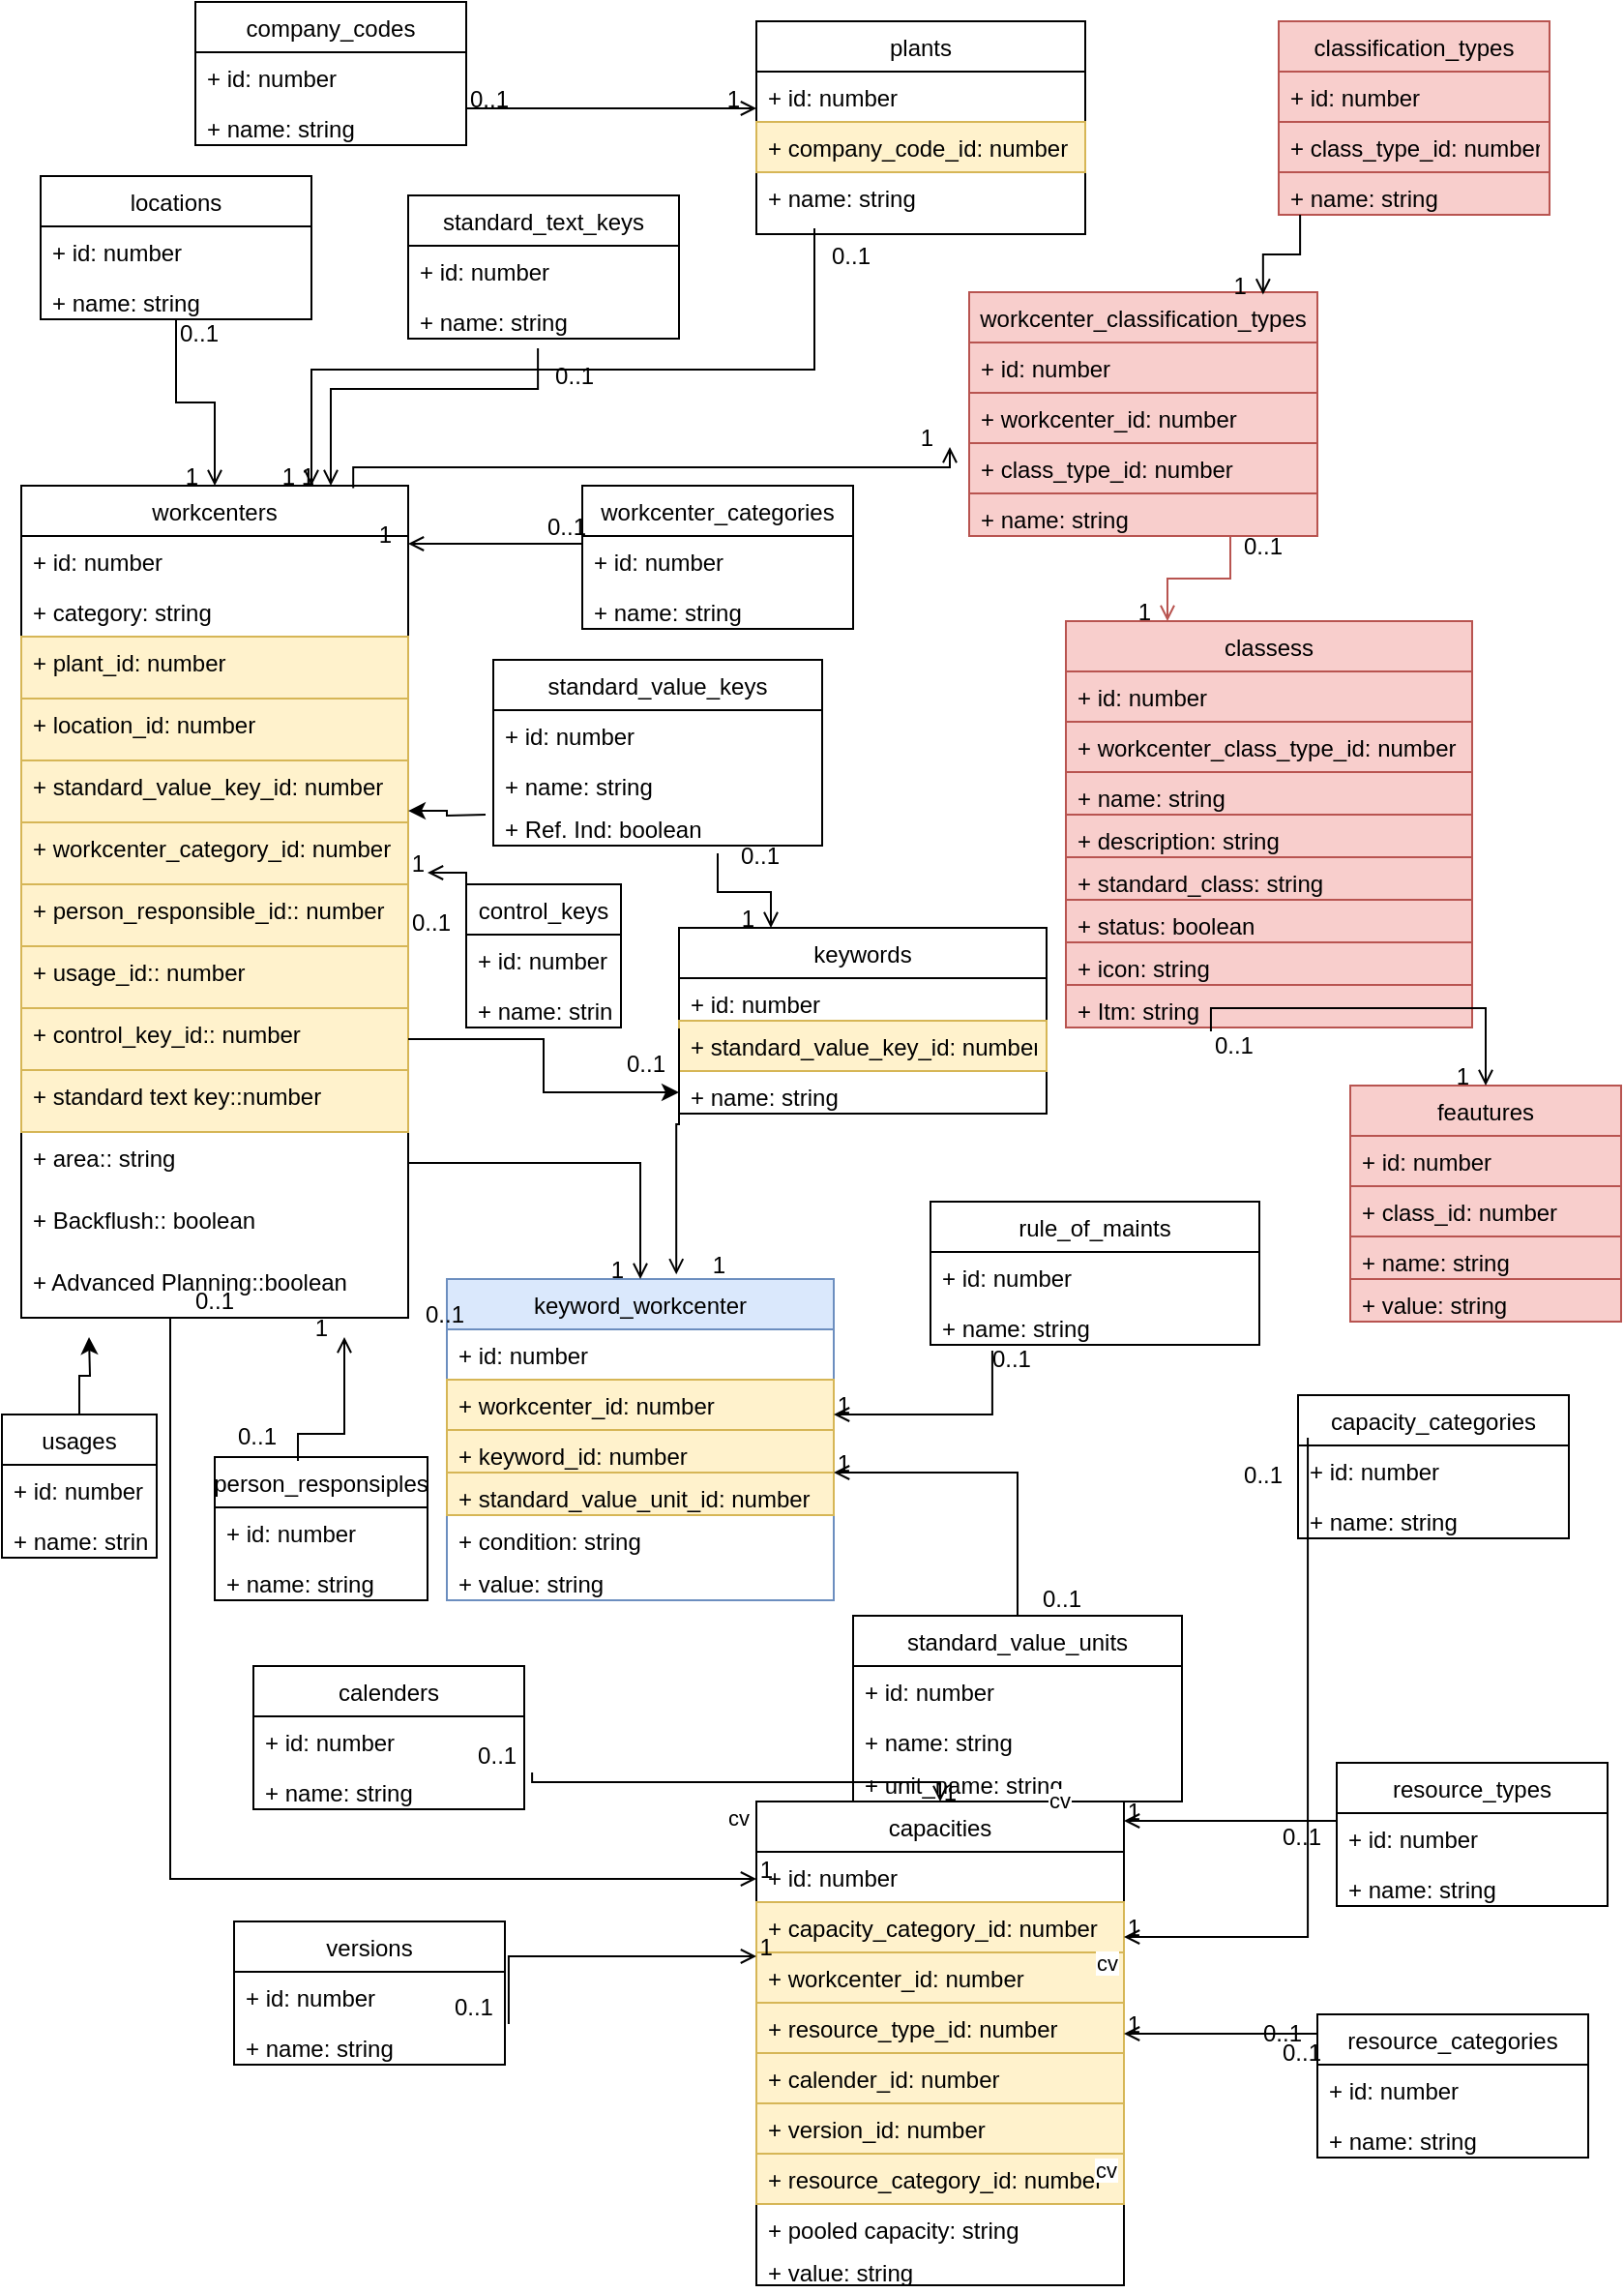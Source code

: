 <mxfile version="20.8.13" type="github">
  <diagram id="C5RBs43oDa-KdzZeNtuy" name="Page-1">
    <mxGraphModel dx="1707" dy="484" grid="1" gridSize="10" guides="1" tooltips="1" connect="1" arrows="1" fold="1" page="1" pageScale="1" pageWidth="827" pageHeight="1169" math="0" shadow="0">
      <root>
        <mxCell id="WIyWlLk6GJQsqaUBKTNV-0" />
        <mxCell id="WIyWlLk6GJQsqaUBKTNV-1" parent="WIyWlLk6GJQsqaUBKTNV-0" />
        <mxCell id="zkfFHV4jXpPFQw0GAbJ--26" value="" style="endArrow=open;shadow=0;strokeWidth=1;rounded=0;endFill=1;edgeStyle=elbowEdgeStyle;elbow=vertical;" parent="WIyWlLk6GJQsqaUBKTNV-1" edge="1">
          <mxGeometry x="0.5" y="41" relative="1" as="geometry">
            <mxPoint x="230" y="65" as="sourcePoint" />
            <mxPoint x="380" y="65" as="targetPoint" />
            <mxPoint x="-40" y="32" as="offset" />
          </mxGeometry>
        </mxCell>
        <mxCell id="zkfFHV4jXpPFQw0GAbJ--27" value="0..1" style="resizable=0;align=left;verticalAlign=bottom;labelBackgroundColor=none;fontSize=12;" parent="zkfFHV4jXpPFQw0GAbJ--26" connectable="0" vertex="1">
          <mxGeometry x="-1" relative="1" as="geometry">
            <mxPoint y="4" as="offset" />
          </mxGeometry>
        </mxCell>
        <mxCell id="zkfFHV4jXpPFQw0GAbJ--28" value="1" style="resizable=0;align=right;verticalAlign=bottom;labelBackgroundColor=none;fontSize=12;" parent="zkfFHV4jXpPFQw0GAbJ--26" connectable="0" vertex="1">
          <mxGeometry x="1" relative="1" as="geometry">
            <mxPoint x="-7" y="4" as="offset" />
          </mxGeometry>
        </mxCell>
        <mxCell id="nai0lv8e3S5_15pct3bF-10" value="workcenters" style="swimlane;fontStyle=0;childLayout=stackLayout;horizontal=1;startSize=26;fillColor=none;horizontalStack=0;resizeParent=1;resizeParentMax=0;resizeLast=0;collapsible=1;marginBottom=0;" parent="WIyWlLk6GJQsqaUBKTNV-1" vertex="1">
          <mxGeometry y="260" width="200" height="430" as="geometry" />
        </mxCell>
        <mxCell id="nai0lv8e3S5_15pct3bF-11" value="+ id: number" style="text;strokeColor=none;fillColor=none;align=left;verticalAlign=top;spacingLeft=4;spacingRight=4;overflow=hidden;rotatable=0;points=[[0,0.5],[1,0.5]];portConstraint=eastwest;" parent="nai0lv8e3S5_15pct3bF-10" vertex="1">
          <mxGeometry y="26" width="200" height="26" as="geometry" />
        </mxCell>
        <mxCell id="nai0lv8e3S5_15pct3bF-12" value="+ category: string" style="text;strokeColor=none;fillColor=none;align=left;verticalAlign=top;spacingLeft=4;spacingRight=4;overflow=hidden;rotatable=0;points=[[0,0.5],[1,0.5]];portConstraint=eastwest;" parent="nai0lv8e3S5_15pct3bF-10" vertex="1">
          <mxGeometry y="52" width="200" height="26" as="geometry" />
        </mxCell>
        <mxCell id="nai0lv8e3S5_15pct3bF-13" value="+ plant_id: number" style="text;strokeColor=#d6b656;fillColor=#fff2cc;align=left;verticalAlign=top;spacingLeft=4;spacingRight=4;overflow=hidden;rotatable=0;points=[[0,0.5],[1,0.5]];portConstraint=eastwest;" parent="nai0lv8e3S5_15pct3bF-10" vertex="1">
          <mxGeometry y="78" width="200" height="32" as="geometry" />
        </mxCell>
        <mxCell id="nDgb5JVoQC5QyOSWnhr2-53" value="+ location_id: number" style="text;strokeColor=#d6b656;fillColor=#fff2cc;align=left;verticalAlign=top;spacingLeft=4;spacingRight=4;overflow=hidden;rotatable=0;points=[[0,0.5],[1,0.5]];portConstraint=eastwest;" parent="nai0lv8e3S5_15pct3bF-10" vertex="1">
          <mxGeometry y="110" width="200" height="32" as="geometry" />
        </mxCell>
        <mxCell id="S1Rrz3oCqveGkehBqS2J-2" value="+ standard_value_key_id: number" style="text;strokeColor=#d6b656;fillColor=#fff2cc;align=left;verticalAlign=top;spacingLeft=4;spacingRight=4;overflow=hidden;rotatable=0;points=[[0,0.5],[1,0.5]];portConstraint=eastwest;" vertex="1" parent="nai0lv8e3S5_15pct3bF-10">
          <mxGeometry y="142" width="200" height="32" as="geometry" />
        </mxCell>
        <mxCell id="S1Rrz3oCqveGkehBqS2J-21" value="+ workcenter_category_id: number" style="text;strokeColor=#d6b656;fillColor=#fff2cc;align=left;verticalAlign=top;spacingLeft=4;spacingRight=4;overflow=hidden;rotatable=0;points=[[0,0.5],[1,0.5]];portConstraint=eastwest;" vertex="1" parent="nai0lv8e3S5_15pct3bF-10">
          <mxGeometry y="174" width="200" height="32" as="geometry" />
        </mxCell>
        <mxCell id="xuwSnN8KKcQ7ECBKhQ2v-12" value="+ person_responsible_id:: number" style="text;strokeColor=#d6b656;fillColor=#fff2cc;align=left;verticalAlign=top;spacingLeft=4;spacingRight=4;overflow=hidden;rotatable=0;points=[[0,0.5],[1,0.5]];portConstraint=eastwest;" parent="nai0lv8e3S5_15pct3bF-10" vertex="1">
          <mxGeometry y="206" width="200" height="32" as="geometry" />
        </mxCell>
        <mxCell id="xuwSnN8KKcQ7ECBKhQ2v-14" value="+ usage_id:: number" style="text;strokeColor=#d6b656;fillColor=#fff2cc;align=left;verticalAlign=top;spacingLeft=4;spacingRight=4;overflow=hidden;rotatable=0;points=[[0,0.5],[1,0.5]];portConstraint=eastwest;" parent="nai0lv8e3S5_15pct3bF-10" vertex="1">
          <mxGeometry y="238" width="200" height="32" as="geometry" />
        </mxCell>
        <mxCell id="kcYZRXCWNb8mJVY2Nd_--15" value="+ control_key_id:: number" style="text;strokeColor=#d6b656;fillColor=#fff2cc;align=left;verticalAlign=top;spacingLeft=4;spacingRight=4;overflow=hidden;rotatable=0;points=[[0,0.5],[1,0.5]];portConstraint=eastwest;" parent="nai0lv8e3S5_15pct3bF-10" vertex="1">
          <mxGeometry y="270" width="200" height="32" as="geometry" />
        </mxCell>
        <mxCell id="kcYZRXCWNb8mJVY2Nd_--16" value="+ standard text key::number" style="text;strokeColor=#d6b656;fillColor=#fff2cc;align=left;verticalAlign=top;spacingLeft=4;spacingRight=4;overflow=hidden;rotatable=0;points=[[0,0.5],[1,0.5]];portConstraint=eastwest;" parent="nai0lv8e3S5_15pct3bF-10" vertex="1">
          <mxGeometry y="302" width="200" height="32" as="geometry" />
        </mxCell>
        <mxCell id="xuwSnN8KKcQ7ECBKhQ2v-13" value="+ area:: string" style="text;strokeColor=none;fillColor=none;align=left;verticalAlign=top;spacingLeft=4;spacingRight=4;overflow=hidden;rotatable=0;points=[[0,0.5],[1,0.5]];portConstraint=eastwest;" parent="nai0lv8e3S5_15pct3bF-10" vertex="1">
          <mxGeometry y="334" width="200" height="32" as="geometry" />
        </mxCell>
        <mxCell id="xuwSnN8KKcQ7ECBKhQ2v-15" value="+ Backflush:: boolean" style="text;strokeColor=none;fillColor=none;align=left;verticalAlign=top;spacingLeft=4;spacingRight=4;overflow=hidden;rotatable=0;points=[[0,0.5],[1,0.5]];portConstraint=eastwest;" parent="nai0lv8e3S5_15pct3bF-10" vertex="1">
          <mxGeometry y="366" width="200" height="32" as="geometry" />
        </mxCell>
        <mxCell id="xuwSnN8KKcQ7ECBKhQ2v-16" value="+ Advanced Planning::boolean" style="text;strokeColor=none;fillColor=none;align=left;verticalAlign=top;spacingLeft=4;spacingRight=4;overflow=hidden;rotatable=0;points=[[0,0.5],[1,0.5]];portConstraint=eastwest;" parent="nai0lv8e3S5_15pct3bF-10" vertex="1">
          <mxGeometry y="398" width="200" height="32" as="geometry" />
        </mxCell>
        <mxCell id="nDgb5JVoQC5QyOSWnhr2-13" value="classess" style="swimlane;fontStyle=0;childLayout=stackLayout;horizontal=1;startSize=26;fillColor=#f8cecc;horizontalStack=0;resizeParent=1;resizeParentMax=0;resizeLast=0;collapsible=1;marginBottom=0;strokeColor=#b85450;" parent="WIyWlLk6GJQsqaUBKTNV-1" vertex="1">
          <mxGeometry x="540" y="330" width="210" height="210" as="geometry" />
        </mxCell>
        <mxCell id="nDgb5JVoQC5QyOSWnhr2-14" value="+ id: number" style="text;strokeColor=#b85450;fillColor=#f8cecc;align=left;verticalAlign=top;spacingLeft=4;spacingRight=4;overflow=hidden;rotatable=0;points=[[0,0.5],[1,0.5]];portConstraint=eastwest;" parent="nDgb5JVoQC5QyOSWnhr2-13" vertex="1">
          <mxGeometry y="26" width="210" height="26" as="geometry" />
        </mxCell>
        <mxCell id="nDgb5JVoQC5QyOSWnhr2-69" value="+ workcenter_class_type_id: number" style="text;strokeColor=#b85450;fillColor=#f8cecc;align=left;verticalAlign=top;spacingLeft=4;spacingRight=4;overflow=hidden;rotatable=0;points=[[0,0.5],[1,0.5]];portConstraint=eastwest;" parent="nDgb5JVoQC5QyOSWnhr2-13" vertex="1">
          <mxGeometry y="52" width="210" height="26" as="geometry" />
        </mxCell>
        <mxCell id="nDgb5JVoQC5QyOSWnhr2-16" value="+ name: string" style="text;strokeColor=#b85450;fillColor=#f8cecc;align=left;verticalAlign=top;spacingLeft=4;spacingRight=4;overflow=hidden;rotatable=0;points=[[0,0.5],[1,0.5]];portConstraint=eastwest;" parent="nDgb5JVoQC5QyOSWnhr2-13" vertex="1">
          <mxGeometry y="78" width="210" height="22" as="geometry" />
        </mxCell>
        <mxCell id="kcYZRXCWNb8mJVY2Nd_--10" value="+ description: string" style="text;strokeColor=#b85450;fillColor=#f8cecc;align=left;verticalAlign=top;spacingLeft=4;spacingRight=4;overflow=hidden;rotatable=0;points=[[0,0.5],[1,0.5]];portConstraint=eastwest;" parent="nDgb5JVoQC5QyOSWnhr2-13" vertex="1">
          <mxGeometry y="100" width="210" height="22" as="geometry" />
        </mxCell>
        <mxCell id="kcYZRXCWNb8mJVY2Nd_--11" value="+ standard_class: string" style="text;strokeColor=#b85450;fillColor=#f8cecc;align=left;verticalAlign=top;spacingLeft=4;spacingRight=4;overflow=hidden;rotatable=0;points=[[0,0.5],[1,0.5]];portConstraint=eastwest;" parent="nDgb5JVoQC5QyOSWnhr2-13" vertex="1">
          <mxGeometry y="122" width="210" height="22" as="geometry" />
        </mxCell>
        <mxCell id="kcYZRXCWNb8mJVY2Nd_--12" value="+ status: boolean" style="text;strokeColor=#b85450;fillColor=#f8cecc;align=left;verticalAlign=top;spacingLeft=4;spacingRight=4;overflow=hidden;rotatable=0;points=[[0,0.5],[1,0.5]];portConstraint=eastwest;" parent="nDgb5JVoQC5QyOSWnhr2-13" vertex="1">
          <mxGeometry y="144" width="210" height="22" as="geometry" />
        </mxCell>
        <mxCell id="kcYZRXCWNb8mJVY2Nd_--13" value="+ icon: string" style="text;strokeColor=#b85450;fillColor=#f8cecc;align=left;verticalAlign=top;spacingLeft=4;spacingRight=4;overflow=hidden;rotatable=0;points=[[0,0.5],[1,0.5]];portConstraint=eastwest;" parent="nDgb5JVoQC5QyOSWnhr2-13" vertex="1">
          <mxGeometry y="166" width="210" height="22" as="geometry" />
        </mxCell>
        <mxCell id="kcYZRXCWNb8mJVY2Nd_--14" value="+ Itm: string" style="text;strokeColor=#b85450;fillColor=#f8cecc;align=left;verticalAlign=top;spacingLeft=4;spacingRight=4;overflow=hidden;rotatable=0;points=[[0,0.5],[1,0.5]];portConstraint=eastwest;" parent="nDgb5JVoQC5QyOSWnhr2-13" vertex="1">
          <mxGeometry y="188" width="210" height="22" as="geometry" />
        </mxCell>
        <mxCell id="nDgb5JVoQC5QyOSWnhr2-17" value="feautures" style="swimlane;fontStyle=0;childLayout=stackLayout;horizontal=1;startSize=26;fillColor=#f8cecc;horizontalStack=0;resizeParent=1;resizeParentMax=0;resizeLast=0;collapsible=1;marginBottom=0;strokeColor=#b85450;" parent="WIyWlLk6GJQsqaUBKTNV-1" vertex="1">
          <mxGeometry x="687" y="570" width="140" height="122" as="geometry" />
        </mxCell>
        <mxCell id="nDgb5JVoQC5QyOSWnhr2-18" value="+ id: number" style="text;strokeColor=#b85450;fillColor=#f8cecc;align=left;verticalAlign=top;spacingLeft=4;spacingRight=4;overflow=hidden;rotatable=0;points=[[0,0.5],[1,0.5]];portConstraint=eastwest;" parent="nDgb5JVoQC5QyOSWnhr2-17" vertex="1">
          <mxGeometry y="26" width="140" height="26" as="geometry" />
        </mxCell>
        <mxCell id="nDgb5JVoQC5QyOSWnhr2-19" value="+ class_id: number" style="text;strokeColor=#b85450;fillColor=#f8cecc;align=left;verticalAlign=top;spacingLeft=4;spacingRight=4;overflow=hidden;rotatable=0;points=[[0,0.5],[1,0.5]];portConstraint=eastwest;" parent="nDgb5JVoQC5QyOSWnhr2-17" vertex="1">
          <mxGeometry y="52" width="140" height="26" as="geometry" />
        </mxCell>
        <mxCell id="nDgb5JVoQC5QyOSWnhr2-20" value="+ name: string" style="text;strokeColor=#b85450;fillColor=#f8cecc;align=left;verticalAlign=top;spacingLeft=4;spacingRight=4;overflow=hidden;rotatable=0;points=[[0,0.5],[1,0.5]];portConstraint=eastwest;" parent="nDgb5JVoQC5QyOSWnhr2-17" vertex="1">
          <mxGeometry y="78" width="140" height="22" as="geometry" />
        </mxCell>
        <mxCell id="nDgb5JVoQC5QyOSWnhr2-22" value="+ value: string" style="text;strokeColor=#b85450;fillColor=#f8cecc;align=left;verticalAlign=top;spacingLeft=4;spacingRight=4;overflow=hidden;rotatable=0;points=[[0,0.5],[1,0.5]];portConstraint=eastwest;" parent="nDgb5JVoQC5QyOSWnhr2-17" vertex="1">
          <mxGeometry y="100" width="140" height="22" as="geometry" />
        </mxCell>
        <mxCell id="nDgb5JVoQC5QyOSWnhr2-23" value="keywords" style="swimlane;fontStyle=0;childLayout=stackLayout;horizontal=1;startSize=26;fillColor=none;horizontalStack=0;resizeParent=1;resizeParentMax=0;resizeLast=0;collapsible=1;marginBottom=0;" parent="WIyWlLk6GJQsqaUBKTNV-1" vertex="1">
          <mxGeometry x="340" y="488.5" width="190" height="96" as="geometry" />
        </mxCell>
        <mxCell id="nDgb5JVoQC5QyOSWnhr2-24" value="+ id: number" style="text;strokeColor=none;fillColor=none;align=left;verticalAlign=top;spacingLeft=4;spacingRight=4;overflow=hidden;rotatable=0;points=[[0,0.5],[1,0.5]];portConstraint=eastwest;" parent="nDgb5JVoQC5QyOSWnhr2-23" vertex="1">
          <mxGeometry y="26" width="190" height="22" as="geometry" />
        </mxCell>
        <mxCell id="S1Rrz3oCqveGkehBqS2J-10" value="+ standard_value_key_id: number" style="text;strokeColor=#d6b656;fillColor=#fff2cc;align=left;verticalAlign=top;spacingLeft=4;spacingRight=4;overflow=hidden;rotatable=0;points=[[0,0.5],[1,0.5]];portConstraint=eastwest;" vertex="1" parent="nDgb5JVoQC5QyOSWnhr2-23">
          <mxGeometry y="48" width="190" height="26" as="geometry" />
        </mxCell>
        <mxCell id="nDgb5JVoQC5QyOSWnhr2-26" value="+ name: string" style="text;strokeColor=none;fillColor=none;align=left;verticalAlign=top;spacingLeft=4;spacingRight=4;overflow=hidden;rotatable=0;points=[[0,0.5],[1,0.5]];portConstraint=eastwest;" parent="nDgb5JVoQC5QyOSWnhr2-23" vertex="1">
          <mxGeometry y="74" width="190" height="22" as="geometry" />
        </mxCell>
        <mxCell id="nDgb5JVoQC5QyOSWnhr2-28" value="keyword_workcenter" style="swimlane;fontStyle=0;childLayout=stackLayout;horizontal=1;startSize=26;fillColor=#dae8fc;horizontalStack=0;resizeParent=1;resizeParentMax=0;resizeLast=0;collapsible=1;marginBottom=0;strokeColor=#6c8ebf;" parent="WIyWlLk6GJQsqaUBKTNV-1" vertex="1">
          <mxGeometry x="220" y="670" width="200" height="166" as="geometry" />
        </mxCell>
        <mxCell id="nDgb5JVoQC5QyOSWnhr2-29" value="+ id: number" style="text;strokeColor=none;fillColor=none;align=left;verticalAlign=top;spacingLeft=4;spacingRight=4;overflow=hidden;rotatable=0;points=[[0,0.5],[1,0.5]];portConstraint=eastwest;" parent="nDgb5JVoQC5QyOSWnhr2-28" vertex="1">
          <mxGeometry y="26" width="200" height="26" as="geometry" />
        </mxCell>
        <mxCell id="nDgb5JVoQC5QyOSWnhr2-30" value="+ workcenter_id: number" style="text;strokeColor=#d6b656;fillColor=#fff2cc;align=left;verticalAlign=top;spacingLeft=4;spacingRight=4;overflow=hidden;rotatable=0;points=[[0,0.5],[1,0.5]];portConstraint=eastwest;" parent="nDgb5JVoQC5QyOSWnhr2-28" vertex="1">
          <mxGeometry y="52" width="200" height="26" as="geometry" />
        </mxCell>
        <mxCell id="nDgb5JVoQC5QyOSWnhr2-31" value="+ keyword_id: number" style="text;strokeColor=#d6b656;fillColor=#fff2cc;align=left;verticalAlign=top;spacingLeft=4;spacingRight=4;overflow=hidden;rotatable=0;points=[[0,0.5],[1,0.5]];portConstraint=eastwest;" parent="nDgb5JVoQC5QyOSWnhr2-28" vertex="1">
          <mxGeometry y="78" width="200" height="22" as="geometry" />
        </mxCell>
        <mxCell id="kcYZRXCWNb8mJVY2Nd_--27" value="+ standard_value_unit_id: number" style="text;strokeColor=#d6b656;fillColor=#fff2cc;align=left;verticalAlign=top;spacingLeft=4;spacingRight=4;overflow=hidden;rotatable=0;points=[[0,0.5],[1,0.5]];portConstraint=eastwest;" parent="nDgb5JVoQC5QyOSWnhr2-28" vertex="1">
          <mxGeometry y="100" width="200" height="22" as="geometry" />
        </mxCell>
        <mxCell id="nDgb5JVoQC5QyOSWnhr2-32" value="+ condition: string" style="text;strokeColor=none;fillColor=none;align=left;verticalAlign=top;spacingLeft=4;spacingRight=4;overflow=hidden;rotatable=0;points=[[0,0.5],[1,0.5]];portConstraint=eastwest;" parent="nDgb5JVoQC5QyOSWnhr2-28" vertex="1">
          <mxGeometry y="122" width="200" height="22" as="geometry" />
        </mxCell>
        <mxCell id="nDgb5JVoQC5QyOSWnhr2-33" value="+ value: string" style="text;strokeColor=none;fillColor=none;align=left;verticalAlign=top;spacingLeft=4;spacingRight=4;overflow=hidden;rotatable=0;points=[[0,0.5],[1,0.5]];portConstraint=eastwest;" parent="nDgb5JVoQC5QyOSWnhr2-28" vertex="1">
          <mxGeometry y="144" width="200" height="22" as="geometry" />
        </mxCell>
        <mxCell id="nDgb5JVoQC5QyOSWnhr2-39" value="" style="endArrow=open;shadow=0;strokeWidth=1;rounded=0;endFill=1;edgeStyle=elbowEdgeStyle;elbow=vertical;entryX=0.5;entryY=0;entryDx=0;entryDy=0;exitX=1;exitY=0.5;exitDx=0;exitDy=0;" parent="WIyWlLk6GJQsqaUBKTNV-1" source="xuwSnN8KKcQ7ECBKhQ2v-16" target="nDgb5JVoQC5QyOSWnhr2-28" edge="1">
          <mxGeometry x="0.5" y="41" relative="1" as="geometry">
            <mxPoint x="70" y="340" as="sourcePoint" />
            <mxPoint x="188" y="350" as="targetPoint" />
            <mxPoint x="-40" y="32" as="offset" />
            <Array as="points">
              <mxPoint x="160" y="610" />
              <mxPoint x="104" y="480" />
            </Array>
          </mxGeometry>
        </mxCell>
        <mxCell id="nDgb5JVoQC5QyOSWnhr2-40" value="0..1" style="resizable=0;align=left;verticalAlign=bottom;labelBackgroundColor=none;fontSize=12;" parent="nDgb5JVoQC5QyOSWnhr2-39" connectable="0" vertex="1">
          <mxGeometry x="-1" relative="1" as="geometry">
            <mxPoint x="7" y="23" as="offset" />
          </mxGeometry>
        </mxCell>
        <mxCell id="nDgb5JVoQC5QyOSWnhr2-41" value="1" style="resizable=0;align=right;verticalAlign=bottom;labelBackgroundColor=none;fontSize=12;" parent="nDgb5JVoQC5QyOSWnhr2-39" connectable="0" vertex="1">
          <mxGeometry x="1" relative="1" as="geometry">
            <mxPoint x="-7" y="4" as="offset" />
          </mxGeometry>
        </mxCell>
        <mxCell id="nDgb5JVoQC5QyOSWnhr2-43" value="" style="endArrow=open;shadow=0;strokeWidth=1;rounded=0;endFill=1;edgeStyle=elbowEdgeStyle;elbow=vertical;entryX=0.593;entryY=-0.014;entryDx=0;entryDy=0;entryPerimeter=0;exitX=0;exitY=0.154;exitDx=0;exitDy=0;exitPerimeter=0;" parent="WIyWlLk6GJQsqaUBKTNV-1" source="S1Rrz3oCqveGkehBqS2J-10" target="nDgb5JVoQC5QyOSWnhr2-28" edge="1">
          <mxGeometry x="0.5" y="41" relative="1" as="geometry">
            <mxPoint x="110" y="620" as="sourcePoint" />
            <mxPoint x="238" y="570" as="targetPoint" />
            <mxPoint x="-40" y="32" as="offset" />
            <Array as="points">
              <mxPoint x="290" y="590" />
            </Array>
          </mxGeometry>
        </mxCell>
        <mxCell id="nDgb5JVoQC5QyOSWnhr2-44" value="0..1" style="resizable=0;align=left;verticalAlign=bottom;labelBackgroundColor=none;fontSize=12;" parent="nDgb5JVoQC5QyOSWnhr2-43" connectable="0" vertex="1">
          <mxGeometry x="-1" relative="1" as="geometry">
            <mxPoint x="-29" y="27" as="offset" />
          </mxGeometry>
        </mxCell>
        <mxCell id="nDgb5JVoQC5QyOSWnhr2-45" value="1" style="resizable=0;align=right;verticalAlign=bottom;labelBackgroundColor=none;fontSize=12;" parent="nDgb5JVoQC5QyOSWnhr2-43" connectable="0" vertex="1">
          <mxGeometry x="1" relative="1" as="geometry">
            <mxPoint x="27" y="4" as="offset" />
          </mxGeometry>
        </mxCell>
        <mxCell id="nDgb5JVoQC5QyOSWnhr2-50" value="" style="endArrow=open;shadow=0;strokeWidth=1;rounded=0;endFill=1;edgeStyle=elbowEdgeStyle;elbow=vertical;entryX=0.5;entryY=0;entryDx=0;entryDy=0;exitX=0.357;exitY=1.091;exitDx=0;exitDy=0;exitPerimeter=0;" parent="WIyWlLk6GJQsqaUBKTNV-1" source="kcYZRXCWNb8mJVY2Nd_--14" target="nDgb5JVoQC5QyOSWnhr2-17" edge="1">
          <mxGeometry x="0.5" y="41" relative="1" as="geometry">
            <mxPoint x="637" y="434" as="sourcePoint" />
            <mxPoint x="448" y="550" as="targetPoint" />
            <mxPoint x="-40" y="32" as="offset" />
            <Array as="points">
              <mxPoint x="760" y="530" />
              <mxPoint x="480" y="530" />
            </Array>
          </mxGeometry>
        </mxCell>
        <mxCell id="nDgb5JVoQC5QyOSWnhr2-51" value="0..1" style="resizable=0;align=left;verticalAlign=bottom;labelBackgroundColor=none;fontSize=12;" parent="nDgb5JVoQC5QyOSWnhr2-50" connectable="0" vertex="1">
          <mxGeometry x="-1" relative="1" as="geometry">
            <mxPoint y="16" as="offset" />
          </mxGeometry>
        </mxCell>
        <mxCell id="nDgb5JVoQC5QyOSWnhr2-52" value="1" style="resizable=0;align=right;verticalAlign=bottom;labelBackgroundColor=none;fontSize=12;" parent="nDgb5JVoQC5QyOSWnhr2-50" connectable="0" vertex="1">
          <mxGeometry x="1" relative="1" as="geometry">
            <mxPoint x="-7" y="4" as="offset" />
          </mxGeometry>
        </mxCell>
        <mxCell id="nDgb5JVoQC5QyOSWnhr2-56" value="" style="endArrow=open;shadow=0;strokeWidth=1;rounded=0;endFill=1;edgeStyle=elbowEdgeStyle;elbow=vertical;exitX=0.442;exitY=1.031;exitDx=0;exitDy=0;exitPerimeter=0;entryX=0.75;entryY=0;entryDx=0;entryDy=0;" parent="WIyWlLk6GJQsqaUBKTNV-1" target="nai0lv8e3S5_15pct3bF-10" edge="1">
          <mxGeometry x="0.5" y="41" relative="1" as="geometry">
            <mxPoint x="410" y="126.992" as="sourcePoint" />
            <mxPoint x="160" y="220" as="targetPoint" />
            <mxPoint x="-40" y="32" as="offset" />
            <Array as="points">
              <mxPoint x="300" y="200" />
              <mxPoint x="550" y="150" />
              <mxPoint x="410.02" y="170" />
            </Array>
          </mxGeometry>
        </mxCell>
        <mxCell id="nDgb5JVoQC5QyOSWnhr2-57" value="0..1" style="resizable=0;align=left;verticalAlign=bottom;labelBackgroundColor=none;fontSize=12;" parent="nDgb5JVoQC5QyOSWnhr2-56" connectable="0" vertex="1">
          <mxGeometry x="-1" relative="1" as="geometry">
            <mxPoint x="7" y="23" as="offset" />
          </mxGeometry>
        </mxCell>
        <mxCell id="nDgb5JVoQC5QyOSWnhr2-58" value="1" style="resizable=0;align=right;verticalAlign=bottom;labelBackgroundColor=none;fontSize=12;" parent="nDgb5JVoQC5QyOSWnhr2-56" connectable="0" vertex="1">
          <mxGeometry x="1" relative="1" as="geometry">
            <mxPoint x="-7" y="4" as="offset" />
          </mxGeometry>
        </mxCell>
        <mxCell id="nDgb5JVoQC5QyOSWnhr2-60" value="classification_types" style="swimlane;fontStyle=0;childLayout=stackLayout;horizontal=1;startSize=26;fillColor=#f8cecc;horizontalStack=0;resizeParent=1;resizeParentMax=0;resizeLast=0;collapsible=1;marginBottom=0;strokeColor=#b85450;" parent="WIyWlLk6GJQsqaUBKTNV-1" vertex="1">
          <mxGeometry x="650" y="20" width="140" height="100" as="geometry" />
        </mxCell>
        <mxCell id="nDgb5JVoQC5QyOSWnhr2-61" value="+ id: number" style="text;strokeColor=#b85450;fillColor=#f8cecc;align=left;verticalAlign=top;spacingLeft=4;spacingRight=4;overflow=hidden;rotatable=0;points=[[0,0.5],[1,0.5]];portConstraint=eastwest;" parent="nDgb5JVoQC5QyOSWnhr2-60" vertex="1">
          <mxGeometry y="26" width="140" height="26" as="geometry" />
        </mxCell>
        <mxCell id="nDgb5JVoQC5QyOSWnhr2-62" value="+ class_type_id: number" style="text;strokeColor=#b85450;fillColor=#f8cecc;align=left;verticalAlign=top;spacingLeft=4;spacingRight=4;overflow=hidden;rotatable=0;points=[[0,0.5],[1,0.5]];portConstraint=eastwest;" parent="nDgb5JVoQC5QyOSWnhr2-60" vertex="1">
          <mxGeometry y="52" width="140" height="26" as="geometry" />
        </mxCell>
        <mxCell id="nDgb5JVoQC5QyOSWnhr2-63" value="+ name: string" style="text;strokeColor=#b85450;fillColor=#f8cecc;align=left;verticalAlign=top;spacingLeft=4;spacingRight=4;overflow=hidden;rotatable=0;points=[[0,0.5],[1,0.5]];portConstraint=eastwest;" parent="nDgb5JVoQC5QyOSWnhr2-60" vertex="1">
          <mxGeometry y="78" width="140" height="22" as="geometry" />
        </mxCell>
        <mxCell id="nDgb5JVoQC5QyOSWnhr2-64" value="workcenter_classification_types" style="swimlane;fontStyle=0;childLayout=stackLayout;horizontal=1;startSize=26;fillColor=#f8cecc;horizontalStack=0;resizeParent=1;resizeParentMax=0;resizeLast=0;collapsible=1;marginBottom=0;strokeColor=#b85450;" parent="WIyWlLk6GJQsqaUBKTNV-1" vertex="1">
          <mxGeometry x="490" y="160" width="180" height="126" as="geometry" />
        </mxCell>
        <mxCell id="nDgb5JVoQC5QyOSWnhr2-65" value="+ id: number" style="text;strokeColor=#b85450;fillColor=#f8cecc;align=left;verticalAlign=top;spacingLeft=4;spacingRight=4;overflow=hidden;rotatable=0;points=[[0,0.5],[1,0.5]];portConstraint=eastwest;" parent="nDgb5JVoQC5QyOSWnhr2-64" vertex="1">
          <mxGeometry y="26" width="180" height="26" as="geometry" />
        </mxCell>
        <mxCell id="nDgb5JVoQC5QyOSWnhr2-66" value="+ workcenter_id: number" style="text;strokeColor=#b85450;fillColor=#f8cecc;align=left;verticalAlign=top;spacingLeft=4;spacingRight=4;overflow=hidden;rotatable=0;points=[[0,0.5],[1,0.5]];portConstraint=eastwest;" parent="nDgb5JVoQC5QyOSWnhr2-64" vertex="1">
          <mxGeometry y="52" width="180" height="26" as="geometry" />
        </mxCell>
        <mxCell id="xuwSnN8KKcQ7ECBKhQ2v-19" value="+ class_type_id: number" style="text;strokeColor=#b85450;fillColor=#f8cecc;align=left;verticalAlign=top;spacingLeft=4;spacingRight=4;overflow=hidden;rotatable=0;points=[[0,0.5],[1,0.5]];portConstraint=eastwest;" parent="nDgb5JVoQC5QyOSWnhr2-64" vertex="1">
          <mxGeometry y="78" width="180" height="26" as="geometry" />
        </mxCell>
        <mxCell id="nDgb5JVoQC5QyOSWnhr2-67" value="+ name: string" style="text;strokeColor=#b85450;fillColor=#f8cecc;align=left;verticalAlign=top;spacingLeft=4;spacingRight=4;overflow=hidden;rotatable=0;points=[[0,0.5],[1,0.5]];portConstraint=eastwest;" parent="nDgb5JVoQC5QyOSWnhr2-64" vertex="1">
          <mxGeometry y="104" width="180" height="22" as="geometry" />
        </mxCell>
        <mxCell id="nDgb5JVoQC5QyOSWnhr2-47" value="" style="endArrow=open;shadow=0;strokeWidth=1;rounded=0;endFill=1;edgeStyle=elbowEdgeStyle;elbow=vertical;entryX=0.25;entryY=0;entryDx=0;entryDy=0;fillColor=#f8cecc;strokeColor=#b85450;exitX=0.75;exitY=1;exitDx=0;exitDy=0;" parent="WIyWlLk6GJQsqaUBKTNV-1" source="nDgb5JVoQC5QyOSWnhr2-64" target="nDgb5JVoQC5QyOSWnhr2-13" edge="1">
          <mxGeometry x="0.5" y="41" relative="1" as="geometry">
            <mxPoint x="660" y="250" as="sourcePoint" />
            <mxPoint x="490" y="450" as="targetPoint" />
            <mxPoint x="-40" y="32" as="offset" />
            <Array as="points" />
          </mxGeometry>
        </mxCell>
        <mxCell id="nDgb5JVoQC5QyOSWnhr2-48" value="0..1" style="resizable=0;align=left;verticalAlign=bottom;labelBackgroundColor=none;fontSize=12;" parent="nDgb5JVoQC5QyOSWnhr2-47" connectable="0" vertex="1">
          <mxGeometry x="-1" relative="1" as="geometry">
            <mxPoint x="5" y="14" as="offset" />
          </mxGeometry>
        </mxCell>
        <mxCell id="nDgb5JVoQC5QyOSWnhr2-49" value="1" style="resizable=0;align=right;verticalAlign=bottom;labelBackgroundColor=none;fontSize=12;" parent="nDgb5JVoQC5QyOSWnhr2-47" connectable="0" vertex="1">
          <mxGeometry x="1" relative="1" as="geometry">
            <mxPoint x="-7" y="4" as="offset" />
          </mxGeometry>
        </mxCell>
        <mxCell id="xuwSnN8KKcQ7ECBKhQ2v-0" value="" style="endArrow=open;shadow=0;strokeWidth=1;rounded=0;endFill=1;edgeStyle=elbowEdgeStyle;elbow=vertical;exitX=0.079;exitY=1;exitDx=0;exitDy=0;exitPerimeter=0;entryX=0.844;entryY=0.01;entryDx=0;entryDy=0;entryPerimeter=0;" parent="WIyWlLk6GJQsqaUBKTNV-1" source="nDgb5JVoQC5QyOSWnhr2-63" target="nDgb5JVoQC5QyOSWnhr2-64" edge="1">
          <mxGeometry x="0.5" y="41" relative="1" as="geometry">
            <mxPoint x="590" y="190" as="sourcePoint" />
            <mxPoint x="490" y="230" as="targetPoint" />
            <mxPoint x="-40" y="32" as="offset" />
          </mxGeometry>
        </mxCell>
        <mxCell id="xuwSnN8KKcQ7ECBKhQ2v-2" value="1" style="resizable=0;align=right;verticalAlign=bottom;labelBackgroundColor=none;fontSize=12;" parent="xuwSnN8KKcQ7ECBKhQ2v-0" connectable="0" vertex="1">
          <mxGeometry x="1" relative="1" as="geometry">
            <mxPoint x="-7" y="4" as="offset" />
          </mxGeometry>
        </mxCell>
        <mxCell id="xuwSnN8KKcQ7ECBKhQ2v-4" value="plants" style="swimlane;fontStyle=0;childLayout=stackLayout;horizontal=1;startSize=26;fillColor=none;horizontalStack=0;resizeParent=1;resizeParentMax=0;resizeLast=0;collapsible=1;marginBottom=0;" parent="WIyWlLk6GJQsqaUBKTNV-1" vertex="1">
          <mxGeometry x="380" y="20" width="170" height="110" as="geometry" />
        </mxCell>
        <mxCell id="xuwSnN8KKcQ7ECBKhQ2v-5" value="+ id: number" style="text;strokeColor=none;fillColor=none;align=left;verticalAlign=top;spacingLeft=4;spacingRight=4;overflow=hidden;rotatable=0;points=[[0,0.5],[1,0.5]];portConstraint=eastwest;" parent="xuwSnN8KKcQ7ECBKhQ2v-4" vertex="1">
          <mxGeometry y="26" width="170" height="26" as="geometry" />
        </mxCell>
        <mxCell id="xuwSnN8KKcQ7ECBKhQ2v-6" value="+ company_code_id: number" style="text;strokeColor=#d6b656;fillColor=#fff2cc;align=left;verticalAlign=top;spacingLeft=4;spacingRight=4;overflow=hidden;rotatable=0;points=[[0,0.5],[1,0.5]];portConstraint=eastwest;" parent="xuwSnN8KKcQ7ECBKhQ2v-4" vertex="1">
          <mxGeometry y="52" width="170" height="26" as="geometry" />
        </mxCell>
        <mxCell id="xuwSnN8KKcQ7ECBKhQ2v-7" value="+ name: string" style="text;strokeColor=none;fillColor=none;align=left;verticalAlign=top;spacingLeft=4;spacingRight=4;overflow=hidden;rotatable=0;points=[[0,0.5],[1,0.5]];portConstraint=eastwest;" parent="xuwSnN8KKcQ7ECBKhQ2v-4" vertex="1">
          <mxGeometry y="78" width="170" height="32" as="geometry" />
        </mxCell>
        <mxCell id="xuwSnN8KKcQ7ECBKhQ2v-8" value="company_codes" style="swimlane;fontStyle=0;childLayout=stackLayout;horizontal=1;startSize=26;fillColor=none;horizontalStack=0;resizeParent=1;resizeParentMax=0;resizeLast=0;collapsible=1;marginBottom=0;" parent="WIyWlLk6GJQsqaUBKTNV-1" vertex="1">
          <mxGeometry x="90" y="10" width="140" height="74" as="geometry" />
        </mxCell>
        <mxCell id="xuwSnN8KKcQ7ECBKhQ2v-9" value="+ id: number" style="text;strokeColor=none;fillColor=none;align=left;verticalAlign=top;spacingLeft=4;spacingRight=4;overflow=hidden;rotatable=0;points=[[0,0.5],[1,0.5]];portConstraint=eastwest;" parent="xuwSnN8KKcQ7ECBKhQ2v-8" vertex="1">
          <mxGeometry y="26" width="140" height="26" as="geometry" />
        </mxCell>
        <mxCell id="xuwSnN8KKcQ7ECBKhQ2v-11" value="+ name: string" style="text;strokeColor=none;fillColor=none;align=left;verticalAlign=top;spacingLeft=4;spacingRight=4;overflow=hidden;rotatable=0;points=[[0,0.5],[1,0.5]];portConstraint=eastwest;" parent="xuwSnN8KKcQ7ECBKhQ2v-8" vertex="1">
          <mxGeometry y="52" width="140" height="22" as="geometry" />
        </mxCell>
        <mxCell id="xuwSnN8KKcQ7ECBKhQ2v-17" value="" style="endArrow=open;shadow=0;strokeWidth=1;rounded=0;endFill=1;edgeStyle=elbowEdgeStyle;elbow=vertical;exitX=0.858;exitY=0.003;exitDx=0;exitDy=0;exitPerimeter=0;" parent="WIyWlLk6GJQsqaUBKTNV-1" source="nai0lv8e3S5_15pct3bF-10" edge="1">
          <mxGeometry x="0.5" y="41" relative="1" as="geometry">
            <mxPoint x="210" y="260" as="sourcePoint" />
            <mxPoint x="480" y="240" as="targetPoint" />
            <mxPoint x="-40" y="32" as="offset" />
          </mxGeometry>
        </mxCell>
        <mxCell id="xuwSnN8KKcQ7ECBKhQ2v-18" value="1" style="resizable=0;align=right;verticalAlign=bottom;labelBackgroundColor=none;fontSize=12;" parent="xuwSnN8KKcQ7ECBKhQ2v-17" connectable="0" vertex="1">
          <mxGeometry x="1" relative="1" as="geometry">
            <mxPoint x="-7" y="4" as="offset" />
          </mxGeometry>
        </mxCell>
        <mxCell id="kcYZRXCWNb8mJVY2Nd_--17" value="standard_value_units" style="swimlane;fontStyle=0;childLayout=stackLayout;horizontal=1;startSize=26;fillColor=none;horizontalStack=0;resizeParent=1;resizeParentMax=0;resizeLast=0;collapsible=1;marginBottom=0;" parent="WIyWlLk6GJQsqaUBKTNV-1" vertex="1">
          <mxGeometry x="430" y="844" width="170" height="96" as="geometry" />
        </mxCell>
        <mxCell id="kcYZRXCWNb8mJVY2Nd_--18" value="+ id: number" style="text;strokeColor=none;fillColor=none;align=left;verticalAlign=top;spacingLeft=4;spacingRight=4;overflow=hidden;rotatable=0;points=[[0,0.5],[1,0.5]];portConstraint=eastwest;" parent="kcYZRXCWNb8mJVY2Nd_--17" vertex="1">
          <mxGeometry y="26" width="170" height="26" as="geometry" />
        </mxCell>
        <mxCell id="kcYZRXCWNb8mJVY2Nd_--19" value="+ name: string" style="text;strokeColor=none;fillColor=none;align=left;verticalAlign=top;spacingLeft=4;spacingRight=4;overflow=hidden;rotatable=0;points=[[0,0.5],[1,0.5]];portConstraint=eastwest;" parent="kcYZRXCWNb8mJVY2Nd_--17" vertex="1">
          <mxGeometry y="52" width="170" height="22" as="geometry" />
        </mxCell>
        <mxCell id="kcYZRXCWNb8mJVY2Nd_--20" value="+ unit_name: string" style="text;strokeColor=none;fillColor=none;align=left;verticalAlign=top;spacingLeft=4;spacingRight=4;overflow=hidden;rotatable=0;points=[[0,0.5],[1,0.5]];portConstraint=eastwest;" parent="kcYZRXCWNb8mJVY2Nd_--17" vertex="1">
          <mxGeometry y="74" width="170" height="22" as="geometry" />
        </mxCell>
        <mxCell id="kcYZRXCWNb8mJVY2Nd_--21" value="" style="endArrow=open;shadow=0;strokeWidth=1;rounded=0;endFill=1;edgeStyle=elbowEdgeStyle;elbow=vertical;exitX=0.5;exitY=0;exitDx=0;exitDy=0;" parent="WIyWlLk6GJQsqaUBKTNV-1" source="kcYZRXCWNb8mJVY2Nd_--17" target="kcYZRXCWNb8mJVY2Nd_--27" edge="1">
          <mxGeometry x="0.5" y="41" relative="1" as="geometry">
            <mxPoint x="440" y="640" as="sourcePoint" />
            <mxPoint x="730" y="580" as="targetPoint" />
            <mxPoint x="-40" y="32" as="offset" />
            <Array as="points">
              <mxPoint x="490" y="770" />
              <mxPoint x="770" y="540" />
              <mxPoint x="490" y="540" />
            </Array>
          </mxGeometry>
        </mxCell>
        <mxCell id="kcYZRXCWNb8mJVY2Nd_--22" value="0..1" style="resizable=0;align=left;verticalAlign=bottom;labelBackgroundColor=none;fontSize=12;" parent="kcYZRXCWNb8mJVY2Nd_--21" connectable="0" vertex="1">
          <mxGeometry x="-1" relative="1" as="geometry">
            <mxPoint x="11" as="offset" />
          </mxGeometry>
        </mxCell>
        <mxCell id="kcYZRXCWNb8mJVY2Nd_--23" value="1" style="resizable=0;align=right;verticalAlign=bottom;labelBackgroundColor=none;fontSize=12;" parent="kcYZRXCWNb8mJVY2Nd_--21" connectable="0" vertex="1">
          <mxGeometry x="1" relative="1" as="geometry">
            <mxPoint x="10" y="4" as="offset" />
          </mxGeometry>
        </mxCell>
        <mxCell id="kcYZRXCWNb8mJVY2Nd_--28" value="capacities" style="swimlane;fontStyle=0;childLayout=stackLayout;horizontal=1;startSize=26;fillColor=none;horizontalStack=0;resizeParent=1;resizeParentMax=0;resizeLast=0;collapsible=1;marginBottom=0;" parent="WIyWlLk6GJQsqaUBKTNV-1" vertex="1">
          <mxGeometry x="380" y="940" width="190" height="250" as="geometry" />
        </mxCell>
        <mxCell id="kcYZRXCWNb8mJVY2Nd_--29" value="+ id: number" style="text;strokeColor=none;fillColor=none;align=left;verticalAlign=top;spacingLeft=4;spacingRight=4;overflow=hidden;rotatable=0;points=[[0,0.5],[1,0.5]];portConstraint=eastwest;" parent="kcYZRXCWNb8mJVY2Nd_--28" vertex="1">
          <mxGeometry y="26" width="190" height="26" as="geometry" />
        </mxCell>
        <mxCell id="kcYZRXCWNb8mJVY2Nd_--30" value="+ capacity_category_id: number" style="text;strokeColor=#d6b656;fillColor=#fff2cc;align=left;verticalAlign=top;spacingLeft=4;spacingRight=4;overflow=hidden;rotatable=0;points=[[0,0.5],[1,0.5]];portConstraint=eastwest;" parent="kcYZRXCWNb8mJVY2Nd_--28" vertex="1">
          <mxGeometry y="52" width="190" height="26" as="geometry" />
        </mxCell>
        <mxCell id="kcYZRXCWNb8mJVY2Nd_--44" value="+ workcenter_id: number" style="text;strokeColor=#d6b656;fillColor=#fff2cc;align=left;verticalAlign=top;spacingLeft=4;spacingRight=4;overflow=hidden;rotatable=0;points=[[0,0.5],[1,0.5]];portConstraint=eastwest;" parent="kcYZRXCWNb8mJVY2Nd_--28" vertex="1">
          <mxGeometry y="78" width="190" height="26" as="geometry" />
        </mxCell>
        <mxCell id="kcYZRXCWNb8mJVY2Nd_--57" value="+ resource_type_id: number" style="text;strokeColor=#d6b656;fillColor=#fff2cc;align=left;verticalAlign=top;spacingLeft=4;spacingRight=4;overflow=hidden;rotatable=0;points=[[0,0.5],[1,0.5]];portConstraint=eastwest;" parent="kcYZRXCWNb8mJVY2Nd_--28" vertex="1">
          <mxGeometry y="104" width="190" height="26" as="geometry" />
        </mxCell>
        <mxCell id="kcYZRXCWNb8mJVY2Nd_--73" value="+ calender_id: number" style="text;strokeColor=#d6b656;fillColor=#fff2cc;align=left;verticalAlign=top;spacingLeft=4;spacingRight=4;overflow=hidden;rotatable=0;points=[[0,0.5],[1,0.5]];portConstraint=eastwest;" parent="kcYZRXCWNb8mJVY2Nd_--28" vertex="1">
          <mxGeometry y="130" width="190" height="26" as="geometry" />
        </mxCell>
        <mxCell id="kcYZRXCWNb8mJVY2Nd_--74" value="+ version_id: number" style="text;strokeColor=#d6b656;fillColor=#fff2cc;align=left;verticalAlign=top;spacingLeft=4;spacingRight=4;overflow=hidden;rotatable=0;points=[[0,0.5],[1,0.5]];portConstraint=eastwest;" parent="kcYZRXCWNb8mJVY2Nd_--28" vertex="1">
          <mxGeometry y="156" width="190" height="26" as="geometry" />
        </mxCell>
        <mxCell id="kcYZRXCWNb8mJVY2Nd_--59" value="+ resource_category_id: number" style="text;strokeColor=#d6b656;fillColor=#fff2cc;align=left;verticalAlign=top;spacingLeft=4;spacingRight=4;overflow=hidden;rotatable=0;points=[[0,0.5],[1,0.5]];portConstraint=eastwest;" parent="kcYZRXCWNb8mJVY2Nd_--28" vertex="1">
          <mxGeometry y="182" width="190" height="26" as="geometry" />
        </mxCell>
        <mxCell id="kcYZRXCWNb8mJVY2Nd_--31" value="+ pooled capacity: string" style="text;strokeColor=none;fillColor=none;align=left;verticalAlign=top;spacingLeft=4;spacingRight=4;overflow=hidden;rotatable=0;points=[[0,0.5],[1,0.5]];portConstraint=eastwest;" parent="kcYZRXCWNb8mJVY2Nd_--28" vertex="1">
          <mxGeometry y="208" width="190" height="22" as="geometry" />
        </mxCell>
        <mxCell id="kcYZRXCWNb8mJVY2Nd_--32" value="+ value: string" style="text;strokeColor=none;fillColor=none;align=left;verticalAlign=top;spacingLeft=4;spacingRight=4;overflow=hidden;rotatable=0;points=[[0,0.5],[1,0.5]];portConstraint=eastwest;" parent="kcYZRXCWNb8mJVY2Nd_--28" vertex="1">
          <mxGeometry y="230" width="190" height="20" as="geometry" />
        </mxCell>
        <mxCell id="kcYZRXCWNb8mJVY2Nd_--33" value="capacity_categories" style="swimlane;fontStyle=0;childLayout=stackLayout;horizontal=1;startSize=26;fillColor=none;horizontalStack=0;resizeParent=1;resizeParentMax=0;resizeLast=0;collapsible=1;marginBottom=0;" parent="WIyWlLk6GJQsqaUBKTNV-1" vertex="1">
          <mxGeometry x="660" y="730" width="140" height="74" as="geometry" />
        </mxCell>
        <mxCell id="kcYZRXCWNb8mJVY2Nd_--34" value="+ id: number" style="text;strokeColor=none;fillColor=none;align=left;verticalAlign=top;spacingLeft=4;spacingRight=4;overflow=hidden;rotatable=0;points=[[0,0.5],[1,0.5]];portConstraint=eastwest;" parent="kcYZRXCWNb8mJVY2Nd_--33" vertex="1">
          <mxGeometry y="26" width="140" height="26" as="geometry" />
        </mxCell>
        <mxCell id="kcYZRXCWNb8mJVY2Nd_--36" value="+ name: string" style="text;strokeColor=none;fillColor=none;align=left;verticalAlign=top;spacingLeft=4;spacingRight=4;overflow=hidden;rotatable=0;points=[[0,0.5],[1,0.5]];portConstraint=eastwest;" parent="kcYZRXCWNb8mJVY2Nd_--33" vertex="1">
          <mxGeometry y="52" width="140" height="22" as="geometry" />
        </mxCell>
        <mxCell id="kcYZRXCWNb8mJVY2Nd_--38" value="" style="endArrow=open;shadow=0;strokeWidth=1;rounded=0;endFill=1;edgeStyle=elbowEdgeStyle;elbow=vertical;exitX=0.036;exitY=-0.154;exitDx=0;exitDy=0;exitPerimeter=0;entryX=1;entryY=0.692;entryDx=0;entryDy=0;entryPerimeter=0;" parent="WIyWlLk6GJQsqaUBKTNV-1" source="kcYZRXCWNb8mJVY2Nd_--34" target="kcYZRXCWNb8mJVY2Nd_--30" edge="1">
          <mxGeometry x="0.5" y="41" relative="1" as="geometry">
            <mxPoint x="509" y="790" as="sourcePoint" />
            <mxPoint x="570" y="1010" as="targetPoint" />
            <mxPoint x="-40" y="32" as="offset" />
            <Array as="points">
              <mxPoint x="610" y="1010" />
              <mxPoint x="500" y="780" />
              <mxPoint x="780" y="550" />
              <mxPoint x="500" y="550" />
            </Array>
          </mxGeometry>
        </mxCell>
        <mxCell id="kcYZRXCWNb8mJVY2Nd_--39" value="0..1" style="resizable=0;align=left;verticalAlign=bottom;labelBackgroundColor=none;fontSize=12;" parent="kcYZRXCWNb8mJVY2Nd_--38" connectable="0" vertex="1">
          <mxGeometry x="-1" relative="1" as="geometry">
            <mxPoint x="-35" y="28" as="offset" />
          </mxGeometry>
        </mxCell>
        <mxCell id="kcYZRXCWNb8mJVY2Nd_--40" value="1" style="resizable=0;align=right;verticalAlign=bottom;labelBackgroundColor=none;fontSize=12;" parent="kcYZRXCWNb8mJVY2Nd_--38" connectable="0" vertex="1">
          <mxGeometry x="1" relative="1" as="geometry">
            <mxPoint x="10" y="4" as="offset" />
          </mxGeometry>
        </mxCell>
        <mxCell id="kcYZRXCWNb8mJVY2Nd_--41" value="" style="endArrow=open;shadow=0;strokeWidth=1;rounded=0;endFill=1;edgeStyle=elbowEdgeStyle;elbow=vertical;" parent="WIyWlLk6GJQsqaUBKTNV-1" edge="1">
          <mxGeometry x="0.5" y="41" relative="1" as="geometry">
            <mxPoint x="77" y="690" as="sourcePoint" />
            <mxPoint x="380" y="980" as="targetPoint" />
            <mxPoint x="-40" y="32" as="offset" />
            <Array as="points">
              <mxPoint x="230" y="980" />
              <mxPoint x="780" y="550" />
              <mxPoint x="500" y="550" />
            </Array>
          </mxGeometry>
        </mxCell>
        <mxCell id="kcYZRXCWNb8mJVY2Nd_--42" value="0..1" style="resizable=0;align=left;verticalAlign=bottom;labelBackgroundColor=none;fontSize=12;" parent="kcYZRXCWNb8mJVY2Nd_--41" connectable="0" vertex="1">
          <mxGeometry x="-1" relative="1" as="geometry">
            <mxPoint x="11" as="offset" />
          </mxGeometry>
        </mxCell>
        <mxCell id="kcYZRXCWNb8mJVY2Nd_--43" value="1" style="resizable=0;align=right;verticalAlign=bottom;labelBackgroundColor=none;fontSize=12;" parent="kcYZRXCWNb8mJVY2Nd_--41" connectable="0" vertex="1">
          <mxGeometry x="1" relative="1" as="geometry">
            <mxPoint x="10" y="4" as="offset" />
          </mxGeometry>
        </mxCell>
        <mxCell id="kcYZRXCWNb8mJVY2Nd_--45" value="resource_types" style="swimlane;fontStyle=0;childLayout=stackLayout;horizontal=1;startSize=26;fillColor=none;horizontalStack=0;resizeParent=1;resizeParentMax=0;resizeLast=0;collapsible=1;marginBottom=0;" parent="WIyWlLk6GJQsqaUBKTNV-1" vertex="1">
          <mxGeometry x="680" y="920" width="140" height="74" as="geometry" />
        </mxCell>
        <mxCell id="kcYZRXCWNb8mJVY2Nd_--46" value="+ id: number" style="text;strokeColor=none;fillColor=none;align=left;verticalAlign=top;spacingLeft=4;spacingRight=4;overflow=hidden;rotatable=0;points=[[0,0.5],[1,0.5]];portConstraint=eastwest;" parent="kcYZRXCWNb8mJVY2Nd_--45" vertex="1">
          <mxGeometry y="26" width="140" height="26" as="geometry" />
        </mxCell>
        <mxCell id="kcYZRXCWNb8mJVY2Nd_--47" value="+ name: string" style="text;strokeColor=none;fillColor=none;align=left;verticalAlign=top;spacingLeft=4;spacingRight=4;overflow=hidden;rotatable=0;points=[[0,0.5],[1,0.5]];portConstraint=eastwest;" parent="kcYZRXCWNb8mJVY2Nd_--45" vertex="1">
          <mxGeometry y="52" width="140" height="22" as="geometry" />
        </mxCell>
        <mxCell id="kcYZRXCWNb8mJVY2Nd_--48" value="resource_categories" style="swimlane;fontStyle=0;childLayout=stackLayout;horizontal=1;startSize=26;fillColor=none;horizontalStack=0;resizeParent=1;resizeParentMax=0;resizeLast=0;collapsible=1;marginBottom=0;" parent="WIyWlLk6GJQsqaUBKTNV-1" vertex="1">
          <mxGeometry x="670" y="1050" width="140" height="74" as="geometry" />
        </mxCell>
        <mxCell id="kcYZRXCWNb8mJVY2Nd_--49" value="+ id: number" style="text;strokeColor=none;fillColor=none;align=left;verticalAlign=top;spacingLeft=4;spacingRight=4;overflow=hidden;rotatable=0;points=[[0,0.5],[1,0.5]];portConstraint=eastwest;" parent="kcYZRXCWNb8mJVY2Nd_--48" vertex="1">
          <mxGeometry y="26" width="140" height="26" as="geometry" />
        </mxCell>
        <mxCell id="kcYZRXCWNb8mJVY2Nd_--50" value="+ name: string" style="text;strokeColor=none;fillColor=none;align=left;verticalAlign=top;spacingLeft=4;spacingRight=4;overflow=hidden;rotatable=0;points=[[0,0.5],[1,0.5]];portConstraint=eastwest;" parent="kcYZRXCWNb8mJVY2Nd_--48" vertex="1">
          <mxGeometry y="52" width="140" height="22" as="geometry" />
        </mxCell>
        <mxCell id="kcYZRXCWNb8mJVY2Nd_--51" value="cv" style="endArrow=open;shadow=0;strokeWidth=1;rounded=0;endFill=1;edgeStyle=elbowEdgeStyle;elbow=vertical;exitX=0;exitY=0.808;exitDx=0;exitDy=0;exitPerimeter=0;" parent="WIyWlLk6GJQsqaUBKTNV-1" source="kcYZRXCWNb8mJVY2Nd_--46" edge="1">
          <mxGeometry x="0.5" y="41" relative="1" as="geometry">
            <mxPoint x="495" y="800" as="sourcePoint" />
            <mxPoint x="570" y="950" as="targetPoint" />
            <mxPoint x="-40" y="32" as="offset" />
            <Array as="points">
              <mxPoint x="640" y="950" />
              <mxPoint x="500" y="780" />
              <mxPoint x="780" y="550" />
              <mxPoint x="500" y="550" />
            </Array>
          </mxGeometry>
        </mxCell>
        <mxCell id="kcYZRXCWNb8mJVY2Nd_--52" value="0..1" style="resizable=0;align=left;verticalAlign=bottom;labelBackgroundColor=none;fontSize=12;" parent="kcYZRXCWNb8mJVY2Nd_--51" connectable="0" vertex="1">
          <mxGeometry x="-1" relative="1" as="geometry">
            <mxPoint x="-30" as="offset" />
          </mxGeometry>
        </mxCell>
        <mxCell id="kcYZRXCWNb8mJVY2Nd_--53" value="1" style="resizable=0;align=right;verticalAlign=bottom;labelBackgroundColor=none;fontSize=12;" parent="kcYZRXCWNb8mJVY2Nd_--51" connectable="0" vertex="1">
          <mxGeometry x="1" relative="1" as="geometry">
            <mxPoint x="10" y="4" as="offset" />
          </mxGeometry>
        </mxCell>
        <mxCell id="kcYZRXCWNb8mJVY2Nd_--54" value="cv" style="endArrow=open;shadow=0;strokeWidth=1;rounded=0;endFill=1;edgeStyle=elbowEdgeStyle;elbow=vertical;exitX=0;exitY=0.25;exitDx=0;exitDy=0;" parent="WIyWlLk6GJQsqaUBKTNV-1" source="kcYZRXCWNb8mJVY2Nd_--48" edge="1">
          <mxGeometry x="1" y="71" relative="1" as="geometry">
            <mxPoint x="690" y="977.008" as="sourcePoint" />
            <mxPoint x="570" y="1060" as="targetPoint" />
            <mxPoint x="-9" y="-1" as="offset" />
            <Array as="points">
              <mxPoint x="610" y="1060" />
              <mxPoint x="510" y="1130" />
              <mxPoint x="510" y="790" />
              <mxPoint x="790" y="560" />
              <mxPoint x="510" y="560" />
            </Array>
          </mxGeometry>
        </mxCell>
        <mxCell id="kcYZRXCWNb8mJVY2Nd_--55" value="0..1" style="resizable=0;align=left;verticalAlign=bottom;labelBackgroundColor=none;fontSize=12;" parent="kcYZRXCWNb8mJVY2Nd_--54" connectable="0" vertex="1">
          <mxGeometry x="-1" relative="1" as="geometry">
            <mxPoint x="-30" as="offset" />
          </mxGeometry>
        </mxCell>
        <mxCell id="kcYZRXCWNb8mJVY2Nd_--56" value="1" style="resizable=0;align=right;verticalAlign=bottom;labelBackgroundColor=none;fontSize=12;" parent="kcYZRXCWNb8mJVY2Nd_--54" connectable="0" vertex="1">
          <mxGeometry x="1" relative="1" as="geometry">
            <mxPoint x="10" y="4" as="offset" />
          </mxGeometry>
        </mxCell>
        <mxCell id="kcYZRXCWNb8mJVY2Nd_--60" value="calenders" style="swimlane;fontStyle=0;childLayout=stackLayout;horizontal=1;startSize=26;fillColor=none;horizontalStack=0;resizeParent=1;resizeParentMax=0;resizeLast=0;collapsible=1;marginBottom=0;" parent="WIyWlLk6GJQsqaUBKTNV-1" vertex="1">
          <mxGeometry x="120" y="870" width="140" height="74" as="geometry" />
        </mxCell>
        <mxCell id="kcYZRXCWNb8mJVY2Nd_--61" value="+ id: number" style="text;strokeColor=none;fillColor=none;align=left;verticalAlign=top;spacingLeft=4;spacingRight=4;overflow=hidden;rotatable=0;points=[[0,0.5],[1,0.5]];portConstraint=eastwest;" parent="kcYZRXCWNb8mJVY2Nd_--60" vertex="1">
          <mxGeometry y="26" width="140" height="26" as="geometry" />
        </mxCell>
        <mxCell id="kcYZRXCWNb8mJVY2Nd_--62" value="+ name: string" style="text;strokeColor=none;fillColor=none;align=left;verticalAlign=top;spacingLeft=4;spacingRight=4;overflow=hidden;rotatable=0;points=[[0,0.5],[1,0.5]];portConstraint=eastwest;" parent="kcYZRXCWNb8mJVY2Nd_--60" vertex="1">
          <mxGeometry y="52" width="140" height="22" as="geometry" />
        </mxCell>
        <mxCell id="kcYZRXCWNb8mJVY2Nd_--63" value="versions" style="swimlane;fontStyle=0;childLayout=stackLayout;horizontal=1;startSize=26;fillColor=none;horizontalStack=0;resizeParent=1;resizeParentMax=0;resizeLast=0;collapsible=1;marginBottom=0;" parent="WIyWlLk6GJQsqaUBKTNV-1" vertex="1">
          <mxGeometry x="110" y="1002" width="140" height="74" as="geometry" />
        </mxCell>
        <mxCell id="kcYZRXCWNb8mJVY2Nd_--64" value="+ id: number" style="text;strokeColor=none;fillColor=none;align=left;verticalAlign=top;spacingLeft=4;spacingRight=4;overflow=hidden;rotatable=0;points=[[0,0.5],[1,0.5]];portConstraint=eastwest;" parent="kcYZRXCWNb8mJVY2Nd_--63" vertex="1">
          <mxGeometry y="26" width="140" height="26" as="geometry" />
        </mxCell>
        <mxCell id="kcYZRXCWNb8mJVY2Nd_--65" value="+ name: string" style="text;strokeColor=none;fillColor=none;align=left;verticalAlign=top;spacingLeft=4;spacingRight=4;overflow=hidden;rotatable=0;points=[[0,0.5],[1,0.5]];portConstraint=eastwest;" parent="kcYZRXCWNb8mJVY2Nd_--63" vertex="1">
          <mxGeometry y="52" width="140" height="22" as="geometry" />
        </mxCell>
        <mxCell id="kcYZRXCWNb8mJVY2Nd_--66" value="0..1" style="resizable=0;align=left;verticalAlign=bottom;labelBackgroundColor=none;fontSize=12;" parent="WIyWlLk6GJQsqaUBKTNV-1" connectable="0" vertex="1">
          <mxGeometry x="650" y="1078.5" as="geometry" />
        </mxCell>
        <mxCell id="kcYZRXCWNb8mJVY2Nd_--67" value="cv" style="endArrow=open;shadow=0;strokeWidth=1;rounded=0;endFill=1;edgeStyle=elbowEdgeStyle;elbow=vertical;exitX=1.029;exitY=0.136;exitDx=0;exitDy=0;exitPerimeter=0;" parent="WIyWlLk6GJQsqaUBKTNV-1" source="kcYZRXCWNb8mJVY2Nd_--62" target="kcYZRXCWNb8mJVY2Nd_--28" edge="1">
          <mxGeometry x="1" y="71" relative="1" as="geometry">
            <mxPoint x="370" y="968.5" as="sourcePoint" />
            <mxPoint x="350" y="1000" as="targetPoint" />
            <mxPoint x="-9" y="-1" as="offset" />
            <Array as="points">
              <mxPoint x="260" y="930" />
              <mxPoint x="210" y="1030" />
              <mxPoint x="210" y="690" />
              <mxPoint x="490" y="460" />
              <mxPoint x="210" y="460" />
            </Array>
          </mxGeometry>
        </mxCell>
        <mxCell id="kcYZRXCWNb8mJVY2Nd_--68" value="0..1" style="resizable=0;align=left;verticalAlign=bottom;labelBackgroundColor=none;fontSize=12;" parent="kcYZRXCWNb8mJVY2Nd_--67" connectable="0" vertex="1">
          <mxGeometry x="-1" relative="1" as="geometry">
            <mxPoint x="-30" as="offset" />
          </mxGeometry>
        </mxCell>
        <mxCell id="kcYZRXCWNb8mJVY2Nd_--69" value="1" style="resizable=0;align=right;verticalAlign=bottom;labelBackgroundColor=none;fontSize=12;" parent="kcYZRXCWNb8mJVY2Nd_--67" connectable="0" vertex="1">
          <mxGeometry x="1" relative="1" as="geometry">
            <mxPoint x="10" y="4" as="offset" />
          </mxGeometry>
        </mxCell>
        <mxCell id="kcYZRXCWNb8mJVY2Nd_--70" value="cv" style="endArrow=open;shadow=0;strokeWidth=1;rounded=0;endFill=1;edgeStyle=elbowEdgeStyle;elbow=vertical;exitX=1.014;exitY=0.045;exitDx=0;exitDy=0;exitPerimeter=0;" parent="WIyWlLk6GJQsqaUBKTNV-1" source="kcYZRXCWNb8mJVY2Nd_--65" edge="1">
          <mxGeometry x="1" y="71" relative="1" as="geometry">
            <mxPoint x="360" y="1059" as="sourcePoint" />
            <mxPoint x="380" y="1020" as="targetPoint" />
            <mxPoint x="-9" y="-1" as="offset" />
            <Array as="points">
              <mxPoint x="310" y="1020" />
              <mxPoint x="200" y="1120" />
              <mxPoint x="200" y="780" />
              <mxPoint x="480" y="550" />
              <mxPoint x="200" y="550" />
            </Array>
          </mxGeometry>
        </mxCell>
        <mxCell id="kcYZRXCWNb8mJVY2Nd_--71" value="0..1" style="resizable=0;align=left;verticalAlign=bottom;labelBackgroundColor=none;fontSize=12;" parent="kcYZRXCWNb8mJVY2Nd_--70" connectable="0" vertex="1">
          <mxGeometry x="-1" relative="1" as="geometry">
            <mxPoint x="-30" as="offset" />
          </mxGeometry>
        </mxCell>
        <mxCell id="kcYZRXCWNb8mJVY2Nd_--72" value="1" style="resizable=0;align=right;verticalAlign=bottom;labelBackgroundColor=none;fontSize=12;" parent="kcYZRXCWNb8mJVY2Nd_--70" connectable="0" vertex="1">
          <mxGeometry x="1" relative="1" as="geometry">
            <mxPoint x="10" y="4" as="offset" />
          </mxGeometry>
        </mxCell>
        <mxCell id="JzDjMr1cCX5j9Pygn4gn-0" value="standard_value_keys" style="swimlane;fontStyle=0;childLayout=stackLayout;horizontal=1;startSize=26;fillColor=none;horizontalStack=0;resizeParent=1;resizeParentMax=0;resizeLast=0;collapsible=1;marginBottom=0;" parent="WIyWlLk6GJQsqaUBKTNV-1" vertex="1">
          <mxGeometry x="244" y="350" width="170" height="96" as="geometry" />
        </mxCell>
        <mxCell id="JzDjMr1cCX5j9Pygn4gn-1" value="+ id: number" style="text;strokeColor=none;fillColor=none;align=left;verticalAlign=top;spacingLeft=4;spacingRight=4;overflow=hidden;rotatable=0;points=[[0,0.5],[1,0.5]];portConstraint=eastwest;" parent="JzDjMr1cCX5j9Pygn4gn-0" vertex="1">
          <mxGeometry y="26" width="170" height="26" as="geometry" />
        </mxCell>
        <mxCell id="JzDjMr1cCX5j9Pygn4gn-2" value="+ name: string" style="text;strokeColor=none;fillColor=none;align=left;verticalAlign=top;spacingLeft=4;spacingRight=4;overflow=hidden;rotatable=0;points=[[0,0.5],[1,0.5]];portConstraint=eastwest;" parent="JzDjMr1cCX5j9Pygn4gn-0" vertex="1">
          <mxGeometry y="52" width="170" height="22" as="geometry" />
        </mxCell>
        <mxCell id="S1Rrz3oCqveGkehBqS2J-51" value="+ Ref. Ind: boolean" style="text;strokeColor=none;fillColor=none;align=left;verticalAlign=top;spacingLeft=4;spacingRight=4;overflow=hidden;rotatable=0;points=[[0,0.5],[1,0.5]];portConstraint=eastwest;" vertex="1" parent="JzDjMr1cCX5j9Pygn4gn-0">
          <mxGeometry y="74" width="170" height="22" as="geometry" />
        </mxCell>
        <mxCell id="JzDjMr1cCX5j9Pygn4gn-3" value="locations" style="swimlane;fontStyle=0;childLayout=stackLayout;horizontal=1;startSize=26;fillColor=none;horizontalStack=0;resizeParent=1;resizeParentMax=0;resizeLast=0;collapsible=1;marginBottom=0;" parent="WIyWlLk6GJQsqaUBKTNV-1" vertex="1">
          <mxGeometry x="10" y="100" width="140" height="74" as="geometry" />
        </mxCell>
        <mxCell id="JzDjMr1cCX5j9Pygn4gn-4" value="+ id: number" style="text;strokeColor=none;fillColor=none;align=left;verticalAlign=top;spacingLeft=4;spacingRight=4;overflow=hidden;rotatable=0;points=[[0,0.5],[1,0.5]];portConstraint=eastwest;" parent="JzDjMr1cCX5j9Pygn4gn-3" vertex="1">
          <mxGeometry y="26" width="140" height="26" as="geometry" />
        </mxCell>
        <mxCell id="JzDjMr1cCX5j9Pygn4gn-5" value="+ name: string" style="text;strokeColor=none;fillColor=none;align=left;verticalAlign=top;spacingLeft=4;spacingRight=4;overflow=hidden;rotatable=0;points=[[0,0.5],[1,0.5]];portConstraint=eastwest;" parent="JzDjMr1cCX5j9Pygn4gn-3" vertex="1">
          <mxGeometry y="52" width="140" height="22" as="geometry" />
        </mxCell>
        <mxCell id="JzDjMr1cCX5j9Pygn4gn-6" value="" style="endArrow=open;shadow=0;strokeWidth=1;rounded=0;endFill=1;edgeStyle=elbowEdgeStyle;elbow=vertical;entryX=0.5;entryY=0;entryDx=0;entryDy=0;" parent="WIyWlLk6GJQsqaUBKTNV-1" source="JzDjMr1cCX5j9Pygn4gn-5" target="nai0lv8e3S5_15pct3bF-10" edge="1">
          <mxGeometry x="0.5" y="41" relative="1" as="geometry">
            <mxPoint x="240" y="75" as="sourcePoint" />
            <mxPoint x="390" y="75" as="targetPoint" />
            <mxPoint x="-40" y="32" as="offset" />
          </mxGeometry>
        </mxCell>
        <mxCell id="JzDjMr1cCX5j9Pygn4gn-7" value="0..1" style="resizable=0;align=left;verticalAlign=bottom;labelBackgroundColor=none;fontSize=12;" parent="JzDjMr1cCX5j9Pygn4gn-6" connectable="0" vertex="1">
          <mxGeometry x="-1" relative="1" as="geometry">
            <mxPoint y="16" as="offset" />
          </mxGeometry>
        </mxCell>
        <mxCell id="JzDjMr1cCX5j9Pygn4gn-8" value="1" style="resizable=0;align=right;verticalAlign=bottom;labelBackgroundColor=none;fontSize=12;" parent="JzDjMr1cCX5j9Pygn4gn-6" connectable="0" vertex="1">
          <mxGeometry x="1" relative="1" as="geometry">
            <mxPoint x="-7" y="4" as="offset" />
          </mxGeometry>
        </mxCell>
        <mxCell id="S1Rrz3oCqveGkehBqS2J-3" value="" style="endArrow=open;shadow=0;strokeWidth=1;rounded=0;endFill=1;edgeStyle=elbowEdgeStyle;elbow=vertical;exitX=0;exitY=0.25;exitDx=0;exitDy=0;" edge="1" parent="WIyWlLk6GJQsqaUBKTNV-1" source="S1Rrz3oCqveGkehBqS2J-41">
          <mxGeometry x="0.5" y="41" relative="1" as="geometry">
            <mxPoint x="330" y="450" as="sourcePoint" />
            <mxPoint x="210" y="460" as="targetPoint" />
            <mxPoint x="-40" y="32" as="offset" />
            <Array as="points">
              <mxPoint x="270" y="460" />
              <mxPoint x="300" y="600" />
            </Array>
          </mxGeometry>
        </mxCell>
        <mxCell id="S1Rrz3oCqveGkehBqS2J-4" value="0..1" style="resizable=0;align=left;verticalAlign=bottom;labelBackgroundColor=none;fontSize=12;" connectable="0" vertex="1" parent="S1Rrz3oCqveGkehBqS2J-3">
          <mxGeometry x="-1" relative="1" as="geometry">
            <mxPoint x="-30" y="10" as="offset" />
          </mxGeometry>
        </mxCell>
        <mxCell id="S1Rrz3oCqveGkehBqS2J-5" value="1" style="resizable=0;align=right;verticalAlign=bottom;labelBackgroundColor=none;fontSize=12;" connectable="0" vertex="1" parent="S1Rrz3oCqveGkehBqS2J-3">
          <mxGeometry x="1" relative="1" as="geometry">
            <mxPoint y="4" as="offset" />
          </mxGeometry>
        </mxCell>
        <mxCell id="S1Rrz3oCqveGkehBqS2J-12" value="" style="endArrow=open;shadow=0;strokeWidth=1;rounded=0;endFill=1;edgeStyle=elbowEdgeStyle;elbow=vertical;entryX=0.25;entryY=0;entryDx=0;entryDy=0;" edge="1" parent="WIyWlLk6GJQsqaUBKTNV-1" target="nDgb5JVoQC5QyOSWnhr2-23">
          <mxGeometry x="0.5" y="41" relative="1" as="geometry">
            <mxPoint x="360" y="450" as="sourcePoint" />
            <mxPoint x="220" y="470" as="targetPoint" />
            <mxPoint x="-40" y="32" as="offset" />
            <Array as="points">
              <mxPoint x="280" y="470" />
              <mxPoint x="310" y="610" />
            </Array>
          </mxGeometry>
        </mxCell>
        <mxCell id="S1Rrz3oCqveGkehBqS2J-13" value="0..1" style="resizable=0;align=left;verticalAlign=bottom;labelBackgroundColor=none;fontSize=12;" connectable="0" vertex="1" parent="S1Rrz3oCqveGkehBqS2J-12">
          <mxGeometry x="-1" relative="1" as="geometry">
            <mxPoint x="10" y="10" as="offset" />
          </mxGeometry>
        </mxCell>
        <mxCell id="S1Rrz3oCqveGkehBqS2J-14" value="1" style="resizable=0;align=right;verticalAlign=bottom;labelBackgroundColor=none;fontSize=12;" connectable="0" vertex="1" parent="S1Rrz3oCqveGkehBqS2J-12">
          <mxGeometry x="1" relative="1" as="geometry">
            <mxPoint x="-7" y="4" as="offset" />
          </mxGeometry>
        </mxCell>
        <mxCell id="S1Rrz3oCqveGkehBqS2J-15" value="workcenter_categories" style="swimlane;fontStyle=0;childLayout=stackLayout;horizontal=1;startSize=26;fillColor=none;horizontalStack=0;resizeParent=1;resizeParentMax=0;resizeLast=0;collapsible=1;marginBottom=0;" vertex="1" parent="WIyWlLk6GJQsqaUBKTNV-1">
          <mxGeometry x="290" y="260" width="140" height="74" as="geometry" />
        </mxCell>
        <mxCell id="S1Rrz3oCqveGkehBqS2J-16" value="+ id: number" style="text;strokeColor=none;fillColor=none;align=left;verticalAlign=top;spacingLeft=4;spacingRight=4;overflow=hidden;rotatable=0;points=[[0,0.5],[1,0.5]];portConstraint=eastwest;" vertex="1" parent="S1Rrz3oCqveGkehBqS2J-15">
          <mxGeometry y="26" width="140" height="26" as="geometry" />
        </mxCell>
        <mxCell id="S1Rrz3oCqveGkehBqS2J-17" value="+ name: string" style="text;strokeColor=none;fillColor=none;align=left;verticalAlign=top;spacingLeft=4;spacingRight=4;overflow=hidden;rotatable=0;points=[[0,0.5],[1,0.5]];portConstraint=eastwest;" vertex="1" parent="S1Rrz3oCqveGkehBqS2J-15">
          <mxGeometry y="52" width="140" height="22" as="geometry" />
        </mxCell>
        <mxCell id="S1Rrz3oCqveGkehBqS2J-18" value="" style="endArrow=open;shadow=0;strokeWidth=1;rounded=0;endFill=1;edgeStyle=elbowEdgeStyle;elbow=vertical;exitX=0;exitY=0.5;exitDx=0;exitDy=0;" edge="1" parent="WIyWlLk6GJQsqaUBKTNV-1" source="S1Rrz3oCqveGkehBqS2J-16" target="nai0lv8e3S5_15pct3bF-11">
          <mxGeometry x="0.5" y="41" relative="1" as="geometry">
            <mxPoint x="240" y="75" as="sourcePoint" />
            <mxPoint x="390" y="75" as="targetPoint" />
            <mxPoint x="-40" y="32" as="offset" />
            <Array as="points">
              <mxPoint x="230" y="290" />
            </Array>
          </mxGeometry>
        </mxCell>
        <mxCell id="S1Rrz3oCqveGkehBqS2J-19" value="0..1" style="resizable=0;align=left;verticalAlign=bottom;labelBackgroundColor=none;fontSize=12;" connectable="0" vertex="1" parent="S1Rrz3oCqveGkehBqS2J-18">
          <mxGeometry x="-1" relative="1" as="geometry">
            <mxPoint x="-20" y="-9" as="offset" />
          </mxGeometry>
        </mxCell>
        <mxCell id="S1Rrz3oCqveGkehBqS2J-20" value="1" style="resizable=0;align=right;verticalAlign=bottom;labelBackgroundColor=none;fontSize=12;" connectable="0" vertex="1" parent="S1Rrz3oCqveGkehBqS2J-18">
          <mxGeometry x="1" relative="1" as="geometry">
            <mxPoint x="-7" y="4" as="offset" />
          </mxGeometry>
        </mxCell>
        <mxCell id="S1Rrz3oCqveGkehBqS2J-22" value="person_responsiples" style="swimlane;fontStyle=0;childLayout=stackLayout;horizontal=1;startSize=26;fillColor=none;horizontalStack=0;resizeParent=1;resizeParentMax=0;resizeLast=0;collapsible=1;marginBottom=0;" vertex="1" parent="WIyWlLk6GJQsqaUBKTNV-1">
          <mxGeometry x="100" y="762" width="110" height="74" as="geometry" />
        </mxCell>
        <mxCell id="S1Rrz3oCqveGkehBqS2J-23" value="+ id: number" style="text;strokeColor=none;fillColor=none;align=left;verticalAlign=top;spacingLeft=4;spacingRight=4;overflow=hidden;rotatable=0;points=[[0,0.5],[1,0.5]];portConstraint=eastwest;" vertex="1" parent="S1Rrz3oCqveGkehBqS2J-22">
          <mxGeometry y="26" width="110" height="26" as="geometry" />
        </mxCell>
        <mxCell id="S1Rrz3oCqveGkehBqS2J-24" value="+ name: string" style="text;strokeColor=none;fillColor=none;align=left;verticalAlign=top;spacingLeft=4;spacingRight=4;overflow=hidden;rotatable=0;points=[[0,0.5],[1,0.5]];portConstraint=eastwest;" vertex="1" parent="S1Rrz3oCqveGkehBqS2J-22">
          <mxGeometry y="52" width="110" height="22" as="geometry" />
        </mxCell>
        <mxCell id="S1Rrz3oCqveGkehBqS2J-25" value="" style="endArrow=open;shadow=0;strokeWidth=1;rounded=0;endFill=1;edgeStyle=elbowEdgeStyle;elbow=vertical;exitX=0.391;exitY=0.027;exitDx=0;exitDy=0;exitPerimeter=0;" edge="1" parent="WIyWlLk6GJQsqaUBKTNV-1" source="S1Rrz3oCqveGkehBqS2J-22">
          <mxGeometry x="0.5" y="41" relative="1" as="geometry">
            <mxPoint x="220" y="620" as="sourcePoint" />
            <mxPoint x="167" y="700" as="targetPoint" />
            <mxPoint x="-40" y="32" as="offset" />
            <Array as="points">
              <mxPoint x="150" y="750" />
              <mxPoint x="114" y="490" />
            </Array>
          </mxGeometry>
        </mxCell>
        <mxCell id="S1Rrz3oCqveGkehBqS2J-26" value="0..1" style="resizable=0;align=left;verticalAlign=bottom;labelBackgroundColor=none;fontSize=12;" connectable="0" vertex="1" parent="S1Rrz3oCqveGkehBqS2J-25">
          <mxGeometry x="-1" relative="1" as="geometry">
            <mxPoint x="-33" y="-4" as="offset" />
          </mxGeometry>
        </mxCell>
        <mxCell id="S1Rrz3oCqveGkehBqS2J-27" value="1" style="resizable=0;align=right;verticalAlign=bottom;labelBackgroundColor=none;fontSize=12;" connectable="0" vertex="1" parent="S1Rrz3oCqveGkehBqS2J-25">
          <mxGeometry x="1" relative="1" as="geometry">
            <mxPoint x="-7" y="4" as="offset" />
          </mxGeometry>
        </mxCell>
        <mxCell id="S1Rrz3oCqveGkehBqS2J-32" value="" style="edgeStyle=orthogonalEdgeStyle;rounded=0;orthogonalLoop=1;jettySize=auto;html=1;" edge="1" parent="WIyWlLk6GJQsqaUBKTNV-1" source="S1Rrz3oCqveGkehBqS2J-29">
          <mxGeometry relative="1" as="geometry">
            <mxPoint x="35" y="700" as="targetPoint" />
          </mxGeometry>
        </mxCell>
        <mxCell id="S1Rrz3oCqveGkehBqS2J-29" value="usages" style="swimlane;fontStyle=0;childLayout=stackLayout;horizontal=1;startSize=26;fillColor=none;horizontalStack=0;resizeParent=1;resizeParentMax=0;resizeLast=0;collapsible=1;marginBottom=0;" vertex="1" parent="WIyWlLk6GJQsqaUBKTNV-1">
          <mxGeometry x="-10" y="740" width="80" height="74" as="geometry" />
        </mxCell>
        <mxCell id="S1Rrz3oCqveGkehBqS2J-30" value="+ id: number" style="text;strokeColor=none;fillColor=none;align=left;verticalAlign=top;spacingLeft=4;spacingRight=4;overflow=hidden;rotatable=0;points=[[0,0.5],[1,0.5]];portConstraint=eastwest;" vertex="1" parent="S1Rrz3oCqveGkehBqS2J-29">
          <mxGeometry y="26" width="80" height="26" as="geometry" />
        </mxCell>
        <mxCell id="S1Rrz3oCqveGkehBqS2J-31" value="+ name: string" style="text;strokeColor=none;fillColor=none;align=left;verticalAlign=top;spacingLeft=4;spacingRight=4;overflow=hidden;rotatable=0;points=[[0,0.5],[1,0.5]];portConstraint=eastwest;" vertex="1" parent="S1Rrz3oCqveGkehBqS2J-29">
          <mxGeometry y="52" width="80" height="22" as="geometry" />
        </mxCell>
        <mxCell id="S1Rrz3oCqveGkehBqS2J-36" value="rule_of_maints" style="swimlane;fontStyle=0;childLayout=stackLayout;horizontal=1;startSize=26;fillColor=none;horizontalStack=0;resizeParent=1;resizeParentMax=0;resizeLast=0;collapsible=1;marginBottom=0;" vertex="1" parent="WIyWlLk6GJQsqaUBKTNV-1">
          <mxGeometry x="470" y="630" width="170" height="74" as="geometry" />
        </mxCell>
        <mxCell id="S1Rrz3oCqveGkehBqS2J-37" value="+ id: number" style="text;strokeColor=none;fillColor=none;align=left;verticalAlign=top;spacingLeft=4;spacingRight=4;overflow=hidden;rotatable=0;points=[[0,0.5],[1,0.5]];portConstraint=eastwest;" vertex="1" parent="S1Rrz3oCqveGkehBqS2J-36">
          <mxGeometry y="26" width="170" height="26" as="geometry" />
        </mxCell>
        <mxCell id="S1Rrz3oCqveGkehBqS2J-38" value="+ name: string" style="text;strokeColor=none;fillColor=none;align=left;verticalAlign=top;spacingLeft=4;spacingRight=4;overflow=hidden;rotatable=0;points=[[0,0.5],[1,0.5]];portConstraint=eastwest;" vertex="1" parent="S1Rrz3oCqveGkehBqS2J-36">
          <mxGeometry y="52" width="170" height="22" as="geometry" />
        </mxCell>
        <mxCell id="S1Rrz3oCqveGkehBqS2J-40" value="" style="edgeStyle=orthogonalEdgeStyle;rounded=0;orthogonalLoop=1;jettySize=auto;html=1;" edge="1" parent="WIyWlLk6GJQsqaUBKTNV-1" source="kcYZRXCWNb8mJVY2Nd_--15" target="nDgb5JVoQC5QyOSWnhr2-26">
          <mxGeometry relative="1" as="geometry" />
        </mxCell>
        <mxCell id="S1Rrz3oCqveGkehBqS2J-41" value="control_keys" style="swimlane;fontStyle=0;childLayout=stackLayout;horizontal=1;startSize=26;fillColor=none;horizontalStack=0;resizeParent=1;resizeParentMax=0;resizeLast=0;collapsible=1;marginBottom=0;" vertex="1" parent="WIyWlLk6GJQsqaUBKTNV-1">
          <mxGeometry x="230" y="466" width="80" height="74" as="geometry" />
        </mxCell>
        <mxCell id="S1Rrz3oCqveGkehBqS2J-42" value="+ id: number" style="text;strokeColor=none;fillColor=none;align=left;verticalAlign=top;spacingLeft=4;spacingRight=4;overflow=hidden;rotatable=0;points=[[0,0.5],[1,0.5]];portConstraint=eastwest;" vertex="1" parent="S1Rrz3oCqveGkehBqS2J-41">
          <mxGeometry y="26" width="80" height="26" as="geometry" />
        </mxCell>
        <mxCell id="S1Rrz3oCqveGkehBqS2J-43" value="+ name: string" style="text;strokeColor=none;fillColor=none;align=left;verticalAlign=top;spacingLeft=4;spacingRight=4;overflow=hidden;rotatable=0;points=[[0,0.5],[1,0.5]];portConstraint=eastwest;" vertex="1" parent="S1Rrz3oCqveGkehBqS2J-41">
          <mxGeometry y="52" width="80" height="22" as="geometry" />
        </mxCell>
        <mxCell id="S1Rrz3oCqveGkehBqS2J-44" value="" style="edgeStyle=orthogonalEdgeStyle;rounded=0;orthogonalLoop=1;jettySize=auto;html=1;entryX=1;entryY=0.813;entryDx=0;entryDy=0;entryPerimeter=0;" edge="1" parent="WIyWlLk6GJQsqaUBKTNV-1" target="S1Rrz3oCqveGkehBqS2J-2">
          <mxGeometry relative="1" as="geometry">
            <mxPoint x="240" y="430" as="sourcePoint" />
            <mxPoint x="45" y="710" as="targetPoint" />
          </mxGeometry>
        </mxCell>
        <mxCell id="S1Rrz3oCqveGkehBqS2J-45" value="standard_text_keys" style="swimlane;fontStyle=0;childLayout=stackLayout;horizontal=1;startSize=26;fillColor=none;horizontalStack=0;resizeParent=1;resizeParentMax=0;resizeLast=0;collapsible=1;marginBottom=0;" vertex="1" parent="WIyWlLk6GJQsqaUBKTNV-1">
          <mxGeometry x="200" y="110" width="140" height="74" as="geometry" />
        </mxCell>
        <mxCell id="S1Rrz3oCqveGkehBqS2J-46" value="+ id: number" style="text;strokeColor=none;fillColor=none;align=left;verticalAlign=top;spacingLeft=4;spacingRight=4;overflow=hidden;rotatable=0;points=[[0,0.5],[1,0.5]];portConstraint=eastwest;" vertex="1" parent="S1Rrz3oCqveGkehBqS2J-45">
          <mxGeometry y="26" width="140" height="26" as="geometry" />
        </mxCell>
        <mxCell id="S1Rrz3oCqveGkehBqS2J-47" value="+ name: string" style="text;strokeColor=none;fillColor=none;align=left;verticalAlign=top;spacingLeft=4;spacingRight=4;overflow=hidden;rotatable=0;points=[[0,0.5],[1,0.5]];portConstraint=eastwest;" vertex="1" parent="S1Rrz3oCqveGkehBqS2J-45">
          <mxGeometry y="52" width="140" height="22" as="geometry" />
        </mxCell>
        <mxCell id="S1Rrz3oCqveGkehBqS2J-48" value="" style="endArrow=open;shadow=0;strokeWidth=1;rounded=0;endFill=1;edgeStyle=elbowEdgeStyle;elbow=vertical;exitX=0.479;exitY=1.227;exitDx=0;exitDy=0;exitPerimeter=0;" edge="1" parent="WIyWlLk6GJQsqaUBKTNV-1" source="S1Rrz3oCqveGkehBqS2J-47">
          <mxGeometry x="0.5" y="41" relative="1" as="geometry">
            <mxPoint x="420" y="136.992" as="sourcePoint" />
            <mxPoint x="160" y="260" as="targetPoint" />
            <mxPoint x="-40" y="32" as="offset" />
            <Array as="points">
              <mxPoint x="310" y="210" />
              <mxPoint x="560" y="160" />
              <mxPoint x="420.02" y="180" />
            </Array>
          </mxGeometry>
        </mxCell>
        <mxCell id="S1Rrz3oCqveGkehBqS2J-49" value="0..1" style="resizable=0;align=left;verticalAlign=bottom;labelBackgroundColor=none;fontSize=12;" connectable="0" vertex="1" parent="S1Rrz3oCqveGkehBqS2J-48">
          <mxGeometry x="-1" relative="1" as="geometry">
            <mxPoint x="7" y="23" as="offset" />
          </mxGeometry>
        </mxCell>
        <mxCell id="S1Rrz3oCqveGkehBqS2J-50" value="1" style="resizable=0;align=right;verticalAlign=bottom;labelBackgroundColor=none;fontSize=12;" connectable="0" vertex="1" parent="S1Rrz3oCqveGkehBqS2J-48">
          <mxGeometry x="1" relative="1" as="geometry">
            <mxPoint x="-7" y="4" as="offset" />
          </mxGeometry>
        </mxCell>
        <mxCell id="S1Rrz3oCqveGkehBqS2J-52" value="" style="endArrow=open;shadow=0;strokeWidth=1;rounded=0;endFill=1;edgeStyle=elbowEdgeStyle;elbow=vertical;exitX=0.188;exitY=1.136;exitDx=0;exitDy=0;exitPerimeter=0;entryX=1;entryY=0.692;entryDx=0;entryDy=0;entryPerimeter=0;" edge="1" parent="WIyWlLk6GJQsqaUBKTNV-1" source="S1Rrz3oCqveGkehBqS2J-38" target="nDgb5JVoQC5QyOSWnhr2-30">
          <mxGeometry x="0.5" y="41" relative="1" as="geometry">
            <mxPoint x="525" y="854" as="sourcePoint" />
            <mxPoint x="430" y="740" as="targetPoint" />
            <mxPoint x="-40" y="32" as="offset" />
            <Array as="points">
              <mxPoint x="480" y="740" />
              <mxPoint x="500" y="780" />
              <mxPoint x="780" y="550" />
              <mxPoint x="500" y="550" />
            </Array>
          </mxGeometry>
        </mxCell>
        <mxCell id="S1Rrz3oCqveGkehBqS2J-53" value="0..1" style="resizable=0;align=left;verticalAlign=bottom;labelBackgroundColor=none;fontSize=12;" connectable="0" vertex="1" parent="S1Rrz3oCqveGkehBqS2J-52">
          <mxGeometry x="-1" relative="1" as="geometry">
            <mxPoint x="-2" y="13" as="offset" />
          </mxGeometry>
        </mxCell>
        <mxCell id="S1Rrz3oCqveGkehBqS2J-54" value="1" style="resizable=0;align=right;verticalAlign=bottom;labelBackgroundColor=none;fontSize=12;" connectable="0" vertex="1" parent="S1Rrz3oCqveGkehBqS2J-52">
          <mxGeometry x="1" relative="1" as="geometry">
            <mxPoint x="10" y="4" as="offset" />
          </mxGeometry>
        </mxCell>
      </root>
    </mxGraphModel>
  </diagram>
</mxfile>
